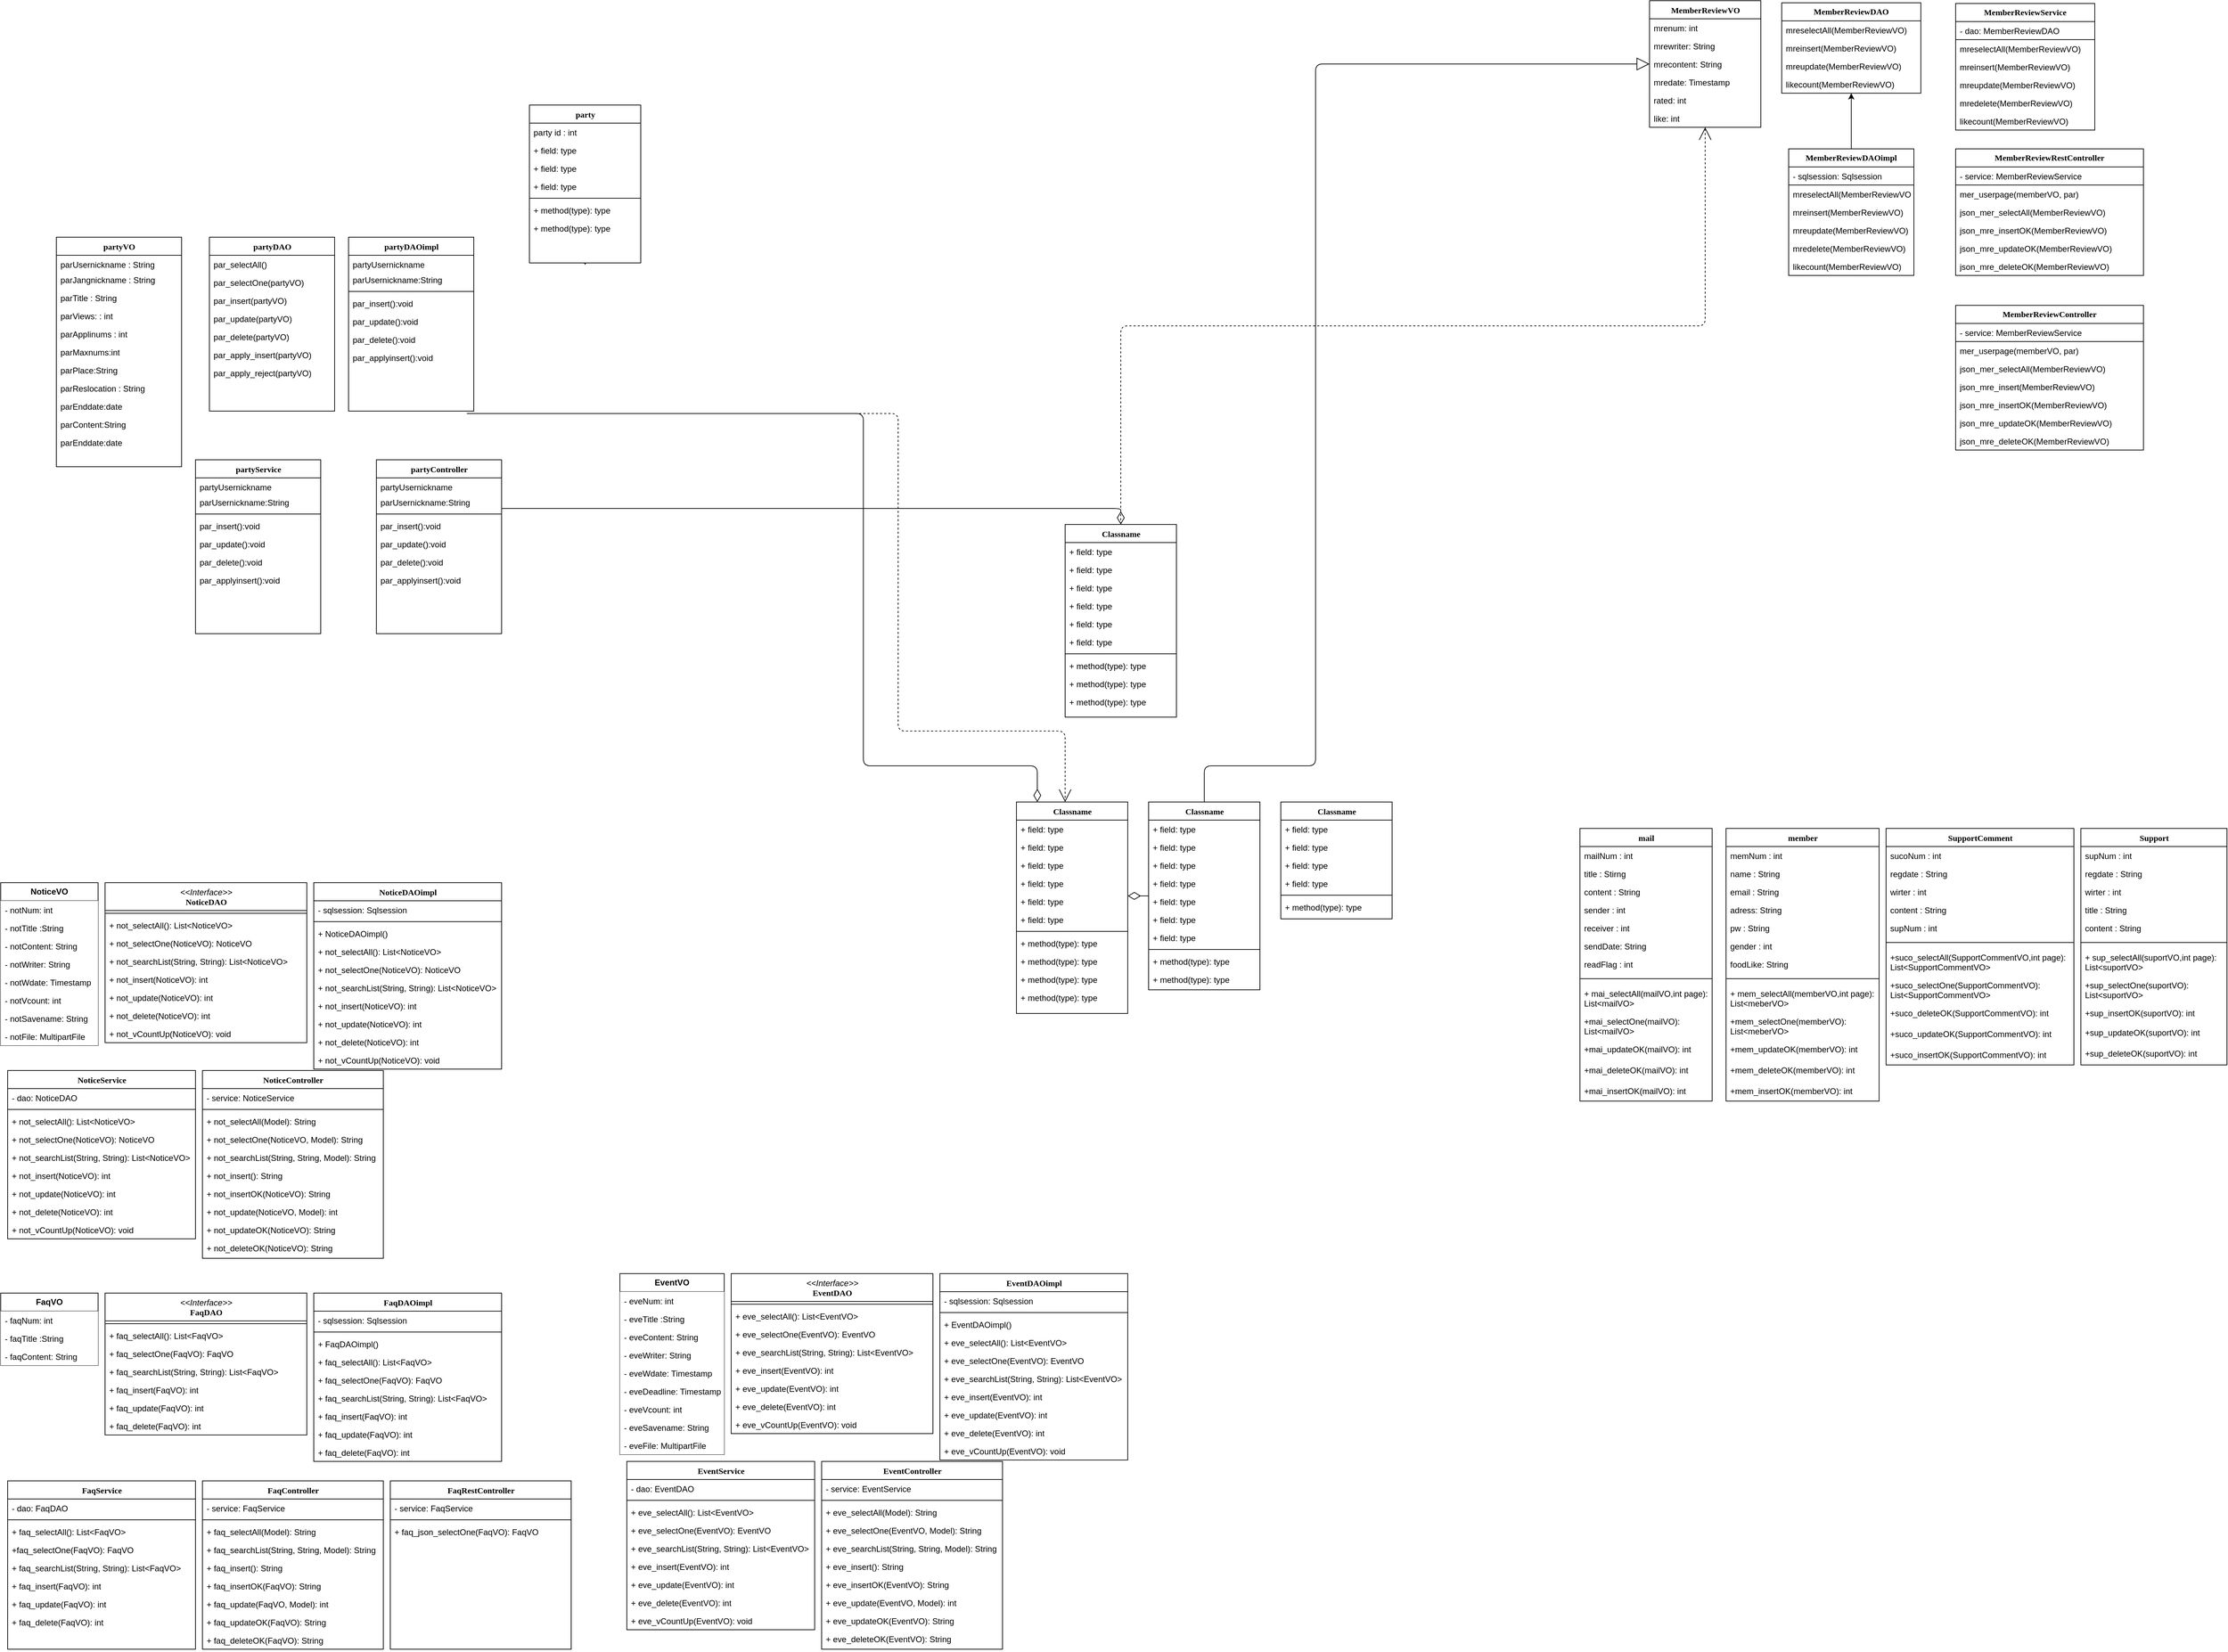 <mxfile version="21.5.0" type="github">
  <diagram name="Page-1" id="9f46799a-70d6-7492-0946-bef42562c5a5">
    <mxGraphModel dx="2836" dy="2074" grid="1" gridSize="10" guides="1" tooltips="1" connect="1" arrows="1" fold="1" page="1" pageScale="1" pageWidth="1100" pageHeight="850" background="none" math="0" shadow="0">
      <root>
        <mxCell id="0" />
        <mxCell id="1" parent="0" />
        <mxCell id="78961159f06e98e8-123" style="edgeStyle=orthogonalEdgeStyle;html=1;labelBackgroundColor=none;startFill=0;startSize=8;endArrow=open;endFill=0;endSize=16;fontFamily=Verdana;fontSize=12;dashed=1;" parent="1" target="78961159f06e98e8-69" edge="1">
          <mxGeometry relative="1" as="geometry">
            <Array as="points">
              <mxPoint x="190" y="380" />
              <mxPoint x="430" y="380" />
            </Array>
            <mxPoint x="-430" y="-76.481" as="sourcePoint" />
          </mxGeometry>
        </mxCell>
        <mxCell id="78961159f06e98e8-124" style="edgeStyle=orthogonalEdgeStyle;html=1;labelBackgroundColor=none;startFill=0;startSize=8;endArrow=diamondThin;endFill=0;endSize=16;fontFamily=Verdana;fontSize=12;" parent="1" target="78961159f06e98e8-69" edge="1">
          <mxGeometry relative="1" as="geometry">
            <Array as="points">
              <mxPoint x="140" y="430" />
              <mxPoint x="390" y="430" />
            </Array>
            <mxPoint x="-430" y="-76.481" as="sourcePoint" />
          </mxGeometry>
        </mxCell>
        <mxCell id="78961159f06e98e8-122" style="edgeStyle=elbowEdgeStyle;html=1;labelBackgroundColor=none;startFill=0;startSize=8;endArrow=open;endFill=0;endSize=16;fontFamily=Verdana;fontSize=12;elbow=vertical;dashed=1;" parent="1" source="78961159f06e98e8-30" target="78961159f06e98e8-43" edge="1">
          <mxGeometry relative="1" as="geometry" />
        </mxCell>
        <mxCell id="78961159f06e98e8-30" value="Classname" style="swimlane;html=1;fontStyle=1;align=center;verticalAlign=top;childLayout=stackLayout;horizontal=1;startSize=26;horizontalStack=0;resizeParent=1;resizeLast=0;collapsible=1;marginBottom=0;swimlaneFillColor=#ffffff;rounded=0;shadow=0;comic=0;labelBackgroundColor=none;strokeWidth=1;fillColor=none;fontFamily=Verdana;fontSize=12" parent="1" vertex="1">
          <mxGeometry x="430" y="83" width="160" height="277" as="geometry" />
        </mxCell>
        <mxCell id="78961159f06e98e8-31" value="+ field: type" style="text;html=1;strokeColor=none;fillColor=none;align=left;verticalAlign=top;spacingLeft=4;spacingRight=4;whiteSpace=wrap;overflow=hidden;rotatable=0;points=[[0,0.5],[1,0.5]];portConstraint=eastwest;" parent="78961159f06e98e8-30" vertex="1">
          <mxGeometry y="26" width="160" height="26" as="geometry" />
        </mxCell>
        <mxCell id="78961159f06e98e8-32" value="+ field: type" style="text;html=1;strokeColor=none;fillColor=none;align=left;verticalAlign=top;spacingLeft=4;spacingRight=4;whiteSpace=wrap;overflow=hidden;rotatable=0;points=[[0,0.5],[1,0.5]];portConstraint=eastwest;" parent="78961159f06e98e8-30" vertex="1">
          <mxGeometry y="52" width="160" height="26" as="geometry" />
        </mxCell>
        <mxCell id="78961159f06e98e8-33" value="+ field: type" style="text;html=1;strokeColor=none;fillColor=none;align=left;verticalAlign=top;spacingLeft=4;spacingRight=4;whiteSpace=wrap;overflow=hidden;rotatable=0;points=[[0,0.5],[1,0.5]];portConstraint=eastwest;" parent="78961159f06e98e8-30" vertex="1">
          <mxGeometry y="78" width="160" height="26" as="geometry" />
        </mxCell>
        <mxCell id="78961159f06e98e8-34" value="+ field: type" style="text;html=1;strokeColor=none;fillColor=none;align=left;verticalAlign=top;spacingLeft=4;spacingRight=4;whiteSpace=wrap;overflow=hidden;rotatable=0;points=[[0,0.5],[1,0.5]];portConstraint=eastwest;" parent="78961159f06e98e8-30" vertex="1">
          <mxGeometry y="104" width="160" height="26" as="geometry" />
        </mxCell>
        <mxCell id="78961159f06e98e8-36" value="+ field: type" style="text;html=1;strokeColor=none;fillColor=none;align=left;verticalAlign=top;spacingLeft=4;spacingRight=4;whiteSpace=wrap;overflow=hidden;rotatable=0;points=[[0,0.5],[1,0.5]];portConstraint=eastwest;" parent="78961159f06e98e8-30" vertex="1">
          <mxGeometry y="130" width="160" height="26" as="geometry" />
        </mxCell>
        <mxCell id="78961159f06e98e8-37" value="+ field: type" style="text;html=1;strokeColor=none;fillColor=none;align=left;verticalAlign=top;spacingLeft=4;spacingRight=4;whiteSpace=wrap;overflow=hidden;rotatable=0;points=[[0,0.5],[1,0.5]];portConstraint=eastwest;" parent="78961159f06e98e8-30" vertex="1">
          <mxGeometry y="156" width="160" height="26" as="geometry" />
        </mxCell>
        <mxCell id="78961159f06e98e8-38" value="" style="line;html=1;strokeWidth=1;fillColor=none;align=left;verticalAlign=middle;spacingTop=-1;spacingLeft=3;spacingRight=3;rotatable=0;labelPosition=right;points=[];portConstraint=eastwest;" parent="78961159f06e98e8-30" vertex="1">
          <mxGeometry y="182" width="160" height="8" as="geometry" />
        </mxCell>
        <mxCell id="78961159f06e98e8-39" value="+ method(type): type" style="text;html=1;strokeColor=none;fillColor=none;align=left;verticalAlign=top;spacingLeft=4;spacingRight=4;whiteSpace=wrap;overflow=hidden;rotatable=0;points=[[0,0.5],[1,0.5]];portConstraint=eastwest;" parent="78961159f06e98e8-30" vertex="1">
          <mxGeometry y="190" width="160" height="26" as="geometry" />
        </mxCell>
        <mxCell id="78961159f06e98e8-40" value="+ method(type): type" style="text;html=1;strokeColor=none;fillColor=none;align=left;verticalAlign=top;spacingLeft=4;spacingRight=4;whiteSpace=wrap;overflow=hidden;rotatable=0;points=[[0,0.5],[1,0.5]];portConstraint=eastwest;" parent="78961159f06e98e8-30" vertex="1">
          <mxGeometry y="216" width="160" height="26" as="geometry" />
        </mxCell>
        <mxCell id="78961159f06e98e8-42" value="+ method(type): type" style="text;html=1;strokeColor=none;fillColor=none;align=left;verticalAlign=top;spacingLeft=4;spacingRight=4;whiteSpace=wrap;overflow=hidden;rotatable=0;points=[[0,0.5],[1,0.5]];portConstraint=eastwest;" parent="78961159f06e98e8-30" vertex="1">
          <mxGeometry y="242" width="160" height="26" as="geometry" />
        </mxCell>
        <mxCell id="78961159f06e98e8-43" value="MemberReviewVO" style="swimlane;html=1;fontStyle=1;align=center;verticalAlign=top;childLayout=stackLayout;horizontal=1;startSize=26;horizontalStack=0;resizeParent=1;resizeLast=0;collapsible=1;marginBottom=0;swimlaneFillColor=#ffffff;rounded=0;shadow=0;comic=0;labelBackgroundColor=none;strokeWidth=1;fillColor=none;fontFamily=Verdana;fontSize=12" parent="1" vertex="1">
          <mxGeometry x="1270" y="-670" width="160" height="182" as="geometry" />
        </mxCell>
        <mxCell id="78961159f06e98e8-44" value="mrenum: int" style="text;html=1;strokeColor=none;fillColor=none;align=left;verticalAlign=top;spacingLeft=4;spacingRight=4;whiteSpace=wrap;overflow=hidden;rotatable=0;points=[[0,0.5],[1,0.5]];portConstraint=eastwest;" parent="78961159f06e98e8-43" vertex="1">
          <mxGeometry y="26" width="160" height="26" as="geometry" />
        </mxCell>
        <mxCell id="78961159f06e98e8-49" value="mrewriter: String" style="text;html=1;strokeColor=none;fillColor=none;align=left;verticalAlign=top;spacingLeft=4;spacingRight=4;whiteSpace=wrap;overflow=hidden;rotatable=0;points=[[0,0.5],[1,0.5]];portConstraint=eastwest;" parent="78961159f06e98e8-43" vertex="1">
          <mxGeometry y="52" width="160" height="26" as="geometry" />
        </mxCell>
        <mxCell id="78961159f06e98e8-50" value="mrecontent: String" style="text;html=1;strokeColor=none;fillColor=none;align=left;verticalAlign=top;spacingLeft=4;spacingRight=4;whiteSpace=wrap;overflow=hidden;rotatable=0;points=[[0,0.5],[1,0.5]];portConstraint=eastwest;" parent="78961159f06e98e8-43" vertex="1">
          <mxGeometry y="78" width="160" height="26" as="geometry" />
        </mxCell>
        <mxCell id="I2ViwfzcmPN9c1CTtyKG-47" value="mredate: Timestamp" style="text;html=1;strokeColor=none;fillColor=none;align=left;verticalAlign=top;spacingLeft=4;spacingRight=4;whiteSpace=wrap;overflow=hidden;rotatable=0;points=[[0,0.5],[1,0.5]];portConstraint=eastwest;" vertex="1" parent="78961159f06e98e8-43">
          <mxGeometry y="104" width="160" height="26" as="geometry" />
        </mxCell>
        <mxCell id="78961159f06e98e8-45" value="rated: int" style="text;html=1;strokeColor=none;fillColor=none;align=left;verticalAlign=top;spacingLeft=4;spacingRight=4;whiteSpace=wrap;overflow=hidden;rotatable=0;points=[[0,0.5],[1,0.5]];portConstraint=eastwest;" parent="78961159f06e98e8-43" vertex="1">
          <mxGeometry y="130" width="160" height="26" as="geometry" />
        </mxCell>
        <mxCell id="78961159f06e98e8-52" value="like: int" style="text;html=1;strokeColor=none;fillColor=none;align=left;verticalAlign=top;spacingLeft=4;spacingRight=4;whiteSpace=wrap;overflow=hidden;rotatable=0;points=[[0,0.5],[1,0.5]];portConstraint=eastwest;" parent="78961159f06e98e8-43" vertex="1">
          <mxGeometry y="156" width="160" height="26" as="geometry" />
        </mxCell>
        <mxCell id="78961159f06e98e8-56" value="&lt;i style=&quot;border-color: var(--border-color); font-family: Helvetica; font-weight: 400;&quot;&gt;&amp;lt;&amp;lt;Interface&amp;gt;&amp;gt;&lt;/i&gt;&lt;br&gt;NoticeDAO" style="swimlane;html=1;fontStyle=1;align=center;verticalAlign=top;childLayout=stackLayout;horizontal=1;startSize=40;horizontalStack=0;resizeParent=1;resizeLast=0;collapsible=1;marginBottom=0;swimlaneFillColor=#ffffff;rounded=0;shadow=0;comic=0;labelBackgroundColor=none;strokeWidth=1;fillColor=#FFFFFF;fontFamily=Verdana;fontSize=12" parent="1" vertex="1">
          <mxGeometry x="-950" y="598" width="290" height="230" as="geometry" />
        </mxCell>
        <mxCell id="78961159f06e98e8-64" value="" style="line;html=1;strokeWidth=1;fillColor=none;align=left;verticalAlign=middle;spacingTop=-1;spacingLeft=3;spacingRight=3;rotatable=0;labelPosition=right;points=[];portConstraint=eastwest;" parent="78961159f06e98e8-56" vertex="1">
          <mxGeometry y="40" width="290" height="8" as="geometry" />
        </mxCell>
        <mxCell id="A4aX8R04urXqYmJYsjeb-26" value="+ not_selectAll(): List&amp;lt;NoticeVO&amp;gt;" style="text;html=1;strokeColor=none;fillColor=none;align=left;verticalAlign=top;spacingLeft=4;spacingRight=4;whiteSpace=wrap;overflow=hidden;rotatable=0;points=[[0,0.5],[1,0.5]];portConstraint=eastwest;" vertex="1" parent="78961159f06e98e8-56">
          <mxGeometry y="48" width="290" height="26" as="geometry" />
        </mxCell>
        <mxCell id="A4aX8R04urXqYmJYsjeb-28" value="+ not_selectOne(NoticeVO): NoticeVO" style="text;html=1;strokeColor=none;fillColor=none;align=left;verticalAlign=top;spacingLeft=4;spacingRight=4;whiteSpace=wrap;overflow=hidden;rotatable=0;points=[[0,0.5],[1,0.5]];portConstraint=eastwest;" vertex="1" parent="78961159f06e98e8-56">
          <mxGeometry y="74" width="290" height="26" as="geometry" />
        </mxCell>
        <mxCell id="A4aX8R04urXqYmJYsjeb-29" value="+ not_searchList(String, String): List&amp;lt;NoticeVO&amp;gt;" style="text;html=1;strokeColor=none;fillColor=none;align=left;verticalAlign=top;spacingLeft=4;spacingRight=4;whiteSpace=wrap;overflow=hidden;rotatable=0;points=[[0,0.5],[1,0.5]];portConstraint=eastwest;" vertex="1" parent="78961159f06e98e8-56">
          <mxGeometry y="100" width="290" height="26" as="geometry" />
        </mxCell>
        <mxCell id="A4aX8R04urXqYmJYsjeb-30" value="+ not_insert(NoticeVO): int" style="text;html=1;strokeColor=none;fillColor=none;align=left;verticalAlign=top;spacingLeft=4;spacingRight=4;whiteSpace=wrap;overflow=hidden;rotatable=0;points=[[0,0.5],[1,0.5]];portConstraint=eastwest;" vertex="1" parent="78961159f06e98e8-56">
          <mxGeometry y="126" width="290" height="26" as="geometry" />
        </mxCell>
        <mxCell id="A4aX8R04urXqYmJYsjeb-32" value="+ not_update(NoticeVO): int" style="text;html=1;strokeColor=none;fillColor=none;align=left;verticalAlign=top;spacingLeft=4;spacingRight=4;whiteSpace=wrap;overflow=hidden;rotatable=0;points=[[0,0.5],[1,0.5]];portConstraint=eastwest;" vertex="1" parent="78961159f06e98e8-56">
          <mxGeometry y="152" width="290" height="26" as="geometry" />
        </mxCell>
        <mxCell id="A4aX8R04urXqYmJYsjeb-33" value="+ not_delete(NoticeVO): int" style="text;html=1;strokeColor=none;fillColor=none;align=left;verticalAlign=top;spacingLeft=4;spacingRight=4;whiteSpace=wrap;overflow=hidden;rotatable=0;points=[[0,0.5],[1,0.5]];portConstraint=eastwest;" vertex="1" parent="78961159f06e98e8-56">
          <mxGeometry y="178" width="290" height="26" as="geometry" />
        </mxCell>
        <mxCell id="A4aX8R04urXqYmJYsjeb-56" value="+ not_vCountUp(NoticeVO): void" style="text;html=1;strokeColor=none;fillColor=none;align=left;verticalAlign=top;spacingLeft=4;spacingRight=4;whiteSpace=wrap;overflow=hidden;rotatable=0;points=[[0,0.5],[1,0.5]];portConstraint=eastwest;" vertex="1" parent="78961159f06e98e8-56">
          <mxGeometry y="204" width="290" height="26" as="geometry" />
        </mxCell>
        <mxCell id="78961159f06e98e8-130" style="edgeStyle=elbowEdgeStyle;html=1;labelBackgroundColor=none;startFill=0;startSize=8;endArrow=diamondThin;endFill=0;endSize=16;fontFamily=Verdana;fontSize=12;elbow=vertical;" parent="1" source="78961159f06e98e8-82" target="78961159f06e98e8-69" edge="1">
          <mxGeometry relative="1" as="geometry" />
        </mxCell>
        <mxCell id="78961159f06e98e8-69" value="Classname" style="swimlane;html=1;fontStyle=1;align=center;verticalAlign=top;childLayout=stackLayout;horizontal=1;startSize=26;horizontalStack=0;resizeParent=1;resizeLast=0;collapsible=1;marginBottom=0;swimlaneFillColor=#ffffff;rounded=0;shadow=0;comic=0;labelBackgroundColor=none;strokeWidth=1;fillColor=none;fontFamily=Verdana;fontSize=12" parent="1" vertex="1">
          <mxGeometry x="360" y="482.0" width="160" height="304" as="geometry" />
        </mxCell>
        <mxCell id="78961159f06e98e8-70" value="+ field: type" style="text;html=1;strokeColor=none;fillColor=none;align=left;verticalAlign=top;spacingLeft=4;spacingRight=4;whiteSpace=wrap;overflow=hidden;rotatable=0;points=[[0,0.5],[1,0.5]];portConstraint=eastwest;" parent="78961159f06e98e8-69" vertex="1">
          <mxGeometry y="26" width="160" height="26" as="geometry" />
        </mxCell>
        <mxCell id="78961159f06e98e8-71" value="+ field: type" style="text;html=1;strokeColor=none;fillColor=none;align=left;verticalAlign=top;spacingLeft=4;spacingRight=4;whiteSpace=wrap;overflow=hidden;rotatable=0;points=[[0,0.5],[1,0.5]];portConstraint=eastwest;" parent="78961159f06e98e8-69" vertex="1">
          <mxGeometry y="52" width="160" height="26" as="geometry" />
        </mxCell>
        <mxCell id="78961159f06e98e8-72" value="+ field: type" style="text;html=1;strokeColor=none;fillColor=none;align=left;verticalAlign=top;spacingLeft=4;spacingRight=4;whiteSpace=wrap;overflow=hidden;rotatable=0;points=[[0,0.5],[1,0.5]];portConstraint=eastwest;" parent="78961159f06e98e8-69" vertex="1">
          <mxGeometry y="78" width="160" height="26" as="geometry" />
        </mxCell>
        <mxCell id="78961159f06e98e8-74" value="+ field: type" style="text;html=1;strokeColor=none;fillColor=none;align=left;verticalAlign=top;spacingLeft=4;spacingRight=4;whiteSpace=wrap;overflow=hidden;rotatable=0;points=[[0,0.5],[1,0.5]];portConstraint=eastwest;" parent="78961159f06e98e8-69" vertex="1">
          <mxGeometry y="104" width="160" height="26" as="geometry" />
        </mxCell>
        <mxCell id="78961159f06e98e8-75" value="+ field: type" style="text;html=1;strokeColor=none;fillColor=none;align=left;verticalAlign=top;spacingLeft=4;spacingRight=4;whiteSpace=wrap;overflow=hidden;rotatable=0;points=[[0,0.5],[1,0.5]];portConstraint=eastwest;" parent="78961159f06e98e8-69" vertex="1">
          <mxGeometry y="130" width="160" height="26" as="geometry" />
        </mxCell>
        <mxCell id="78961159f06e98e8-76" value="+ field: type" style="text;html=1;strokeColor=none;fillColor=none;align=left;verticalAlign=top;spacingLeft=4;spacingRight=4;whiteSpace=wrap;overflow=hidden;rotatable=0;points=[[0,0.5],[1,0.5]];portConstraint=eastwest;" parent="78961159f06e98e8-69" vertex="1">
          <mxGeometry y="156" width="160" height="26" as="geometry" />
        </mxCell>
        <mxCell id="78961159f06e98e8-77" value="" style="line;html=1;strokeWidth=1;fillColor=none;align=left;verticalAlign=middle;spacingTop=-1;spacingLeft=3;spacingRight=3;rotatable=0;labelPosition=right;points=[];portConstraint=eastwest;" parent="78961159f06e98e8-69" vertex="1">
          <mxGeometry y="182" width="160" height="8" as="geometry" />
        </mxCell>
        <mxCell id="78961159f06e98e8-78" value="+ method(type): type" style="text;html=1;strokeColor=none;fillColor=none;align=left;verticalAlign=top;spacingLeft=4;spacingRight=4;whiteSpace=wrap;overflow=hidden;rotatable=0;points=[[0,0.5],[1,0.5]];portConstraint=eastwest;" parent="78961159f06e98e8-69" vertex="1">
          <mxGeometry y="190" width="160" height="26" as="geometry" />
        </mxCell>
        <mxCell id="78961159f06e98e8-79" value="+ method(type): type" style="text;html=1;strokeColor=none;fillColor=none;align=left;verticalAlign=top;spacingLeft=4;spacingRight=4;whiteSpace=wrap;overflow=hidden;rotatable=0;points=[[0,0.5],[1,0.5]];portConstraint=eastwest;" parent="78961159f06e98e8-69" vertex="1">
          <mxGeometry y="216" width="160" height="26" as="geometry" />
        </mxCell>
        <mxCell id="78961159f06e98e8-80" value="+ method(type): type" style="text;html=1;strokeColor=none;fillColor=none;align=left;verticalAlign=top;spacingLeft=4;spacingRight=4;whiteSpace=wrap;overflow=hidden;rotatable=0;points=[[0,0.5],[1,0.5]];portConstraint=eastwest;" parent="78961159f06e98e8-69" vertex="1">
          <mxGeometry y="242" width="160" height="26" as="geometry" />
        </mxCell>
        <mxCell id="78961159f06e98e8-81" value="+ method(type): type" style="text;html=1;strokeColor=none;fillColor=none;align=left;verticalAlign=top;spacingLeft=4;spacingRight=4;whiteSpace=wrap;overflow=hidden;rotatable=0;points=[[0,0.5],[1,0.5]];portConstraint=eastwest;" parent="78961159f06e98e8-69" vertex="1">
          <mxGeometry y="268" width="160" height="26" as="geometry" />
        </mxCell>
        <mxCell id="78961159f06e98e8-128" style="edgeStyle=orthogonalEdgeStyle;html=1;labelBackgroundColor=none;startFill=0;startSize=8;endArrow=block;endFill=0;endSize=16;fontFamily=Verdana;fontSize=12;" parent="1" source="78961159f06e98e8-82" target="78961159f06e98e8-43" edge="1">
          <mxGeometry relative="1" as="geometry">
            <Array as="points">
              <mxPoint x="630" y="430" />
              <mxPoint x="790" y="430" />
            </Array>
          </mxGeometry>
        </mxCell>
        <mxCell id="78961159f06e98e8-82" value="Classname" style="swimlane;html=1;fontStyle=1;align=center;verticalAlign=top;childLayout=stackLayout;horizontal=1;startSize=26;horizontalStack=0;resizeParent=1;resizeLast=0;collapsible=1;marginBottom=0;swimlaneFillColor=#ffffff;rounded=0;shadow=0;comic=0;labelBackgroundColor=none;strokeWidth=1;fillColor=none;fontFamily=Verdana;fontSize=12" parent="1" vertex="1">
          <mxGeometry x="550" y="482.0" width="160" height="270" as="geometry" />
        </mxCell>
        <mxCell id="78961159f06e98e8-83" value="+ field: type" style="text;html=1;strokeColor=none;fillColor=none;align=left;verticalAlign=top;spacingLeft=4;spacingRight=4;whiteSpace=wrap;overflow=hidden;rotatable=0;points=[[0,0.5],[1,0.5]];portConstraint=eastwest;" parent="78961159f06e98e8-82" vertex="1">
          <mxGeometry y="26" width="160" height="26" as="geometry" />
        </mxCell>
        <mxCell id="78961159f06e98e8-84" value="+ field: type" style="text;html=1;strokeColor=none;fillColor=none;align=left;verticalAlign=top;spacingLeft=4;spacingRight=4;whiteSpace=wrap;overflow=hidden;rotatable=0;points=[[0,0.5],[1,0.5]];portConstraint=eastwest;" parent="78961159f06e98e8-82" vertex="1">
          <mxGeometry y="52" width="160" height="26" as="geometry" />
        </mxCell>
        <mxCell id="78961159f06e98e8-85" value="+ field: type" style="text;html=1;strokeColor=none;fillColor=none;align=left;verticalAlign=top;spacingLeft=4;spacingRight=4;whiteSpace=wrap;overflow=hidden;rotatable=0;points=[[0,0.5],[1,0.5]];portConstraint=eastwest;" parent="78961159f06e98e8-82" vertex="1">
          <mxGeometry y="78" width="160" height="26" as="geometry" />
        </mxCell>
        <mxCell id="78961159f06e98e8-86" value="+ field: type" style="text;html=1;strokeColor=none;fillColor=none;align=left;verticalAlign=top;spacingLeft=4;spacingRight=4;whiteSpace=wrap;overflow=hidden;rotatable=0;points=[[0,0.5],[1,0.5]];portConstraint=eastwest;" parent="78961159f06e98e8-82" vertex="1">
          <mxGeometry y="104" width="160" height="26" as="geometry" />
        </mxCell>
        <mxCell id="78961159f06e98e8-87" value="+ field: type" style="text;html=1;strokeColor=none;fillColor=none;align=left;verticalAlign=top;spacingLeft=4;spacingRight=4;whiteSpace=wrap;overflow=hidden;rotatable=0;points=[[0,0.5],[1,0.5]];portConstraint=eastwest;" parent="78961159f06e98e8-82" vertex="1">
          <mxGeometry y="130" width="160" height="26" as="geometry" />
        </mxCell>
        <mxCell id="78961159f06e98e8-88" value="+ field: type" style="text;html=1;strokeColor=none;fillColor=none;align=left;verticalAlign=top;spacingLeft=4;spacingRight=4;whiteSpace=wrap;overflow=hidden;rotatable=0;points=[[0,0.5],[1,0.5]];portConstraint=eastwest;" parent="78961159f06e98e8-82" vertex="1">
          <mxGeometry y="156" width="160" height="26" as="geometry" />
        </mxCell>
        <mxCell id="78961159f06e98e8-89" value="+ field: type" style="text;html=1;strokeColor=none;fillColor=none;align=left;verticalAlign=top;spacingLeft=4;spacingRight=4;whiteSpace=wrap;overflow=hidden;rotatable=0;points=[[0,0.5],[1,0.5]];portConstraint=eastwest;" parent="78961159f06e98e8-82" vertex="1">
          <mxGeometry y="182" width="160" height="26" as="geometry" />
        </mxCell>
        <mxCell id="78961159f06e98e8-90" value="" style="line;html=1;strokeWidth=1;fillColor=none;align=left;verticalAlign=middle;spacingTop=-1;spacingLeft=3;spacingRight=3;rotatable=0;labelPosition=right;points=[];portConstraint=eastwest;" parent="78961159f06e98e8-82" vertex="1">
          <mxGeometry y="208" width="160" height="8" as="geometry" />
        </mxCell>
        <mxCell id="78961159f06e98e8-91" value="+ method(type): type" style="text;html=1;strokeColor=none;fillColor=none;align=left;verticalAlign=top;spacingLeft=4;spacingRight=4;whiteSpace=wrap;overflow=hidden;rotatable=0;points=[[0,0.5],[1,0.5]];portConstraint=eastwest;" parent="78961159f06e98e8-82" vertex="1">
          <mxGeometry y="216" width="160" height="26" as="geometry" />
        </mxCell>
        <mxCell id="78961159f06e98e8-94" value="+ method(type): type" style="text;html=1;strokeColor=none;fillColor=none;align=left;verticalAlign=top;spacingLeft=4;spacingRight=4;whiteSpace=wrap;overflow=hidden;rotatable=0;points=[[0,0.5],[1,0.5]];portConstraint=eastwest;" parent="78961159f06e98e8-82" vertex="1">
          <mxGeometry y="242" width="160" height="26" as="geometry" />
        </mxCell>
        <mxCell id="78961159f06e98e8-95" value="Classname" style="swimlane;html=1;fontStyle=1;align=center;verticalAlign=top;childLayout=stackLayout;horizontal=1;startSize=26;horizontalStack=0;resizeParent=1;resizeLast=0;collapsible=1;marginBottom=0;swimlaneFillColor=#ffffff;rounded=0;shadow=0;comic=0;labelBackgroundColor=none;strokeWidth=1;fillColor=none;fontFamily=Verdana;fontSize=12" parent="1" vertex="1">
          <mxGeometry x="740" y="482" width="160" height="168" as="geometry" />
        </mxCell>
        <mxCell id="78961159f06e98e8-96" value="+ field: type" style="text;html=1;strokeColor=none;fillColor=none;align=left;verticalAlign=top;spacingLeft=4;spacingRight=4;whiteSpace=wrap;overflow=hidden;rotatable=0;points=[[0,0.5],[1,0.5]];portConstraint=eastwest;" parent="78961159f06e98e8-95" vertex="1">
          <mxGeometry y="26" width="160" height="26" as="geometry" />
        </mxCell>
        <mxCell id="78961159f06e98e8-97" value="+ field: type" style="text;html=1;strokeColor=none;fillColor=none;align=left;verticalAlign=top;spacingLeft=4;spacingRight=4;whiteSpace=wrap;overflow=hidden;rotatable=0;points=[[0,0.5],[1,0.5]];portConstraint=eastwest;" parent="78961159f06e98e8-95" vertex="1">
          <mxGeometry y="52" width="160" height="26" as="geometry" />
        </mxCell>
        <mxCell id="78961159f06e98e8-98" value="+ field: type" style="text;html=1;strokeColor=none;fillColor=none;align=left;verticalAlign=top;spacingLeft=4;spacingRight=4;whiteSpace=wrap;overflow=hidden;rotatable=0;points=[[0,0.5],[1,0.5]];portConstraint=eastwest;" parent="78961159f06e98e8-95" vertex="1">
          <mxGeometry y="78" width="160" height="26" as="geometry" />
        </mxCell>
        <mxCell id="78961159f06e98e8-102" value="+ field: type" style="text;html=1;strokeColor=none;fillColor=none;align=left;verticalAlign=top;spacingLeft=4;spacingRight=4;whiteSpace=wrap;overflow=hidden;rotatable=0;points=[[0,0.5],[1,0.5]];portConstraint=eastwest;" parent="78961159f06e98e8-95" vertex="1">
          <mxGeometry y="104" width="160" height="26" as="geometry" />
        </mxCell>
        <mxCell id="78961159f06e98e8-103" value="" style="line;html=1;strokeWidth=1;fillColor=none;align=left;verticalAlign=middle;spacingTop=-1;spacingLeft=3;spacingRight=3;rotatable=0;labelPosition=right;points=[];portConstraint=eastwest;" parent="78961159f06e98e8-95" vertex="1">
          <mxGeometry y="130" width="160" height="8" as="geometry" />
        </mxCell>
        <mxCell id="78961159f06e98e8-104" value="+ method(type): type" style="text;html=1;strokeColor=none;fillColor=none;align=left;verticalAlign=top;spacingLeft=4;spacingRight=4;whiteSpace=wrap;overflow=hidden;rotatable=0;points=[[0,0.5],[1,0.5]];portConstraint=eastwest;" parent="78961159f06e98e8-95" vertex="1">
          <mxGeometry y="138" width="160" height="26" as="geometry" />
        </mxCell>
        <mxCell id="78961159f06e98e8-108" value="Support" style="swimlane;html=1;fontStyle=1;align=center;verticalAlign=top;childLayout=stackLayout;horizontal=1;startSize=26;horizontalStack=0;resizeParent=1;resizeLast=0;collapsible=1;marginBottom=0;swimlaneFillColor=#ffffff;rounded=0;shadow=0;comic=0;labelBackgroundColor=none;strokeWidth=1;fillColor=none;fontFamily=Verdana;fontSize=12" parent="1" vertex="1">
          <mxGeometry x="1890" y="520" width="210" height="340" as="geometry" />
        </mxCell>
        <mxCell id="78961159f06e98e8-109" value="supNum : int" style="text;html=1;strokeColor=none;fillColor=none;align=left;verticalAlign=top;spacingLeft=4;spacingRight=4;whiteSpace=wrap;overflow=hidden;rotatable=0;points=[[0,0.5],[1,0.5]];portConstraint=eastwest;" parent="78961159f06e98e8-108" vertex="1">
          <mxGeometry y="26" width="210" height="26" as="geometry" />
        </mxCell>
        <mxCell id="4Urd-NQYeRsGiN9bPc4o-2" value="regdate : String" style="text;html=1;strokeColor=none;fillColor=none;align=left;verticalAlign=top;spacingLeft=4;spacingRight=4;whiteSpace=wrap;overflow=hidden;rotatable=0;points=[[0,0.5],[1,0.5]];portConstraint=eastwest;" vertex="1" parent="78961159f06e98e8-108">
          <mxGeometry y="52" width="210" height="26" as="geometry" />
        </mxCell>
        <mxCell id="78961159f06e98e8-110" value="wirter : int" style="text;html=1;strokeColor=none;fillColor=none;align=left;verticalAlign=top;spacingLeft=4;spacingRight=4;whiteSpace=wrap;overflow=hidden;rotatable=0;points=[[0,0.5],[1,0.5]];portConstraint=eastwest;" parent="78961159f06e98e8-108" vertex="1">
          <mxGeometry y="78" width="210" height="26" as="geometry" />
        </mxCell>
        <mxCell id="4Urd-NQYeRsGiN9bPc4o-5" value="title : String" style="text;html=1;strokeColor=none;fillColor=none;align=left;verticalAlign=top;spacingLeft=4;spacingRight=4;whiteSpace=wrap;overflow=hidden;rotatable=0;points=[[0,0.5],[1,0.5]];portConstraint=eastwest;" vertex="1" parent="78961159f06e98e8-108">
          <mxGeometry y="104" width="210" height="26" as="geometry" />
        </mxCell>
        <mxCell id="4Urd-NQYeRsGiN9bPc4o-6" value="content : String" style="text;html=1;strokeColor=none;fillColor=none;align=left;verticalAlign=top;spacingLeft=4;spacingRight=4;whiteSpace=wrap;overflow=hidden;rotatable=0;points=[[0,0.5],[1,0.5]];portConstraint=eastwest;" vertex="1" parent="78961159f06e98e8-108">
          <mxGeometry y="130" width="210" height="26" as="geometry" />
        </mxCell>
        <mxCell id="78961159f06e98e8-116" value="" style="line;html=1;strokeWidth=1;fillColor=none;align=left;verticalAlign=middle;spacingTop=-1;spacingLeft=3;spacingRight=3;rotatable=0;labelPosition=right;points=[];portConstraint=eastwest;" parent="78961159f06e98e8-108" vertex="1">
          <mxGeometry y="156" width="210" height="16" as="geometry" />
        </mxCell>
        <mxCell id="78961159f06e98e8-117" value="+ sup_selectAll(suportVO,int page): List&amp;lt;suportVO&amp;gt;" style="text;html=1;strokeColor=none;fillColor=none;align=left;verticalAlign=top;spacingLeft=4;spacingRight=4;whiteSpace=wrap;overflow=hidden;rotatable=0;points=[[0,0.5],[1,0.5]];portConstraint=eastwest;" parent="78961159f06e98e8-108" vertex="1">
          <mxGeometry y="172" width="210" height="40" as="geometry" />
        </mxCell>
        <mxCell id="4Urd-NQYeRsGiN9bPc4o-21" value="+sup_selectOne(suportVO): List&amp;lt;suportVO&amp;gt;" style="text;html=1;strokeColor=none;fillColor=none;align=left;verticalAlign=top;spacingLeft=4;spacingRight=4;whiteSpace=wrap;overflow=hidden;rotatable=0;points=[[0,0.5],[1,0.5]];portConstraint=eastwest;" vertex="1" parent="78961159f06e98e8-108">
          <mxGeometry y="212" width="210" height="40" as="geometry" />
        </mxCell>
        <mxCell id="4Urd-NQYeRsGiN9bPc4o-22" value="+sup_insertOK(suportVO): int" style="text;html=1;strokeColor=none;fillColor=none;align=left;verticalAlign=top;spacingLeft=4;spacingRight=4;whiteSpace=wrap;overflow=hidden;rotatable=0;points=[[0,0.5],[1,0.5]];portConstraint=eastwest;" vertex="1" parent="78961159f06e98e8-108">
          <mxGeometry y="252" width="210" height="28" as="geometry" />
        </mxCell>
        <mxCell id="4Urd-NQYeRsGiN9bPc4o-23" value="+sup_updateOK(suportVO): int" style="text;html=1;strokeColor=none;fillColor=none;align=left;verticalAlign=top;spacingLeft=4;spacingRight=4;whiteSpace=wrap;overflow=hidden;rotatable=0;points=[[0,0.5],[1,0.5]];portConstraint=eastwest;" vertex="1" parent="78961159f06e98e8-108">
          <mxGeometry y="280" width="210" height="30" as="geometry" />
        </mxCell>
        <mxCell id="4Urd-NQYeRsGiN9bPc4o-24" value="+sup_deleteOK(suportVO): int" style="text;html=1;strokeColor=none;fillColor=none;align=left;verticalAlign=top;spacingLeft=4;spacingRight=4;whiteSpace=wrap;overflow=hidden;rotatable=0;points=[[0,0.5],[1,0.5]];portConstraint=eastwest;" vertex="1" parent="78961159f06e98e8-108">
          <mxGeometry y="310" width="210" height="30" as="geometry" />
        </mxCell>
        <mxCell id="78961159f06e98e8-121" style="edgeStyle=elbowEdgeStyle;html=1;labelBackgroundColor=none;startFill=0;startSize=8;endArrow=diamondThin;endFill=0;endSize=16;fontFamily=Verdana;fontSize=12;elbow=vertical;" parent="1" target="78961159f06e98e8-30" edge="1">
          <mxGeometry relative="1" as="geometry">
            <mxPoint x="-510" y="37" as="sourcePoint" />
          </mxGeometry>
        </mxCell>
        <mxCell id="4Urd-NQYeRsGiN9bPc4o-8" value="SupportComment" style="swimlane;html=1;fontStyle=1;align=center;verticalAlign=top;childLayout=stackLayout;horizontal=1;startSize=26;horizontalStack=0;resizeParent=1;resizeLast=0;collapsible=1;marginBottom=0;swimlaneFillColor=#ffffff;rounded=0;shadow=0;comic=0;labelBackgroundColor=none;strokeWidth=1;fillColor=none;fontFamily=Verdana;fontSize=12" vertex="1" parent="1">
          <mxGeometry x="1610" y="520" width="270" height="340" as="geometry" />
        </mxCell>
        <mxCell id="4Urd-NQYeRsGiN9bPc4o-9" value="sucoNum : int" style="text;html=1;strokeColor=none;fillColor=none;align=left;verticalAlign=top;spacingLeft=4;spacingRight=4;whiteSpace=wrap;overflow=hidden;rotatable=0;points=[[0,0.5],[1,0.5]];portConstraint=eastwest;" vertex="1" parent="4Urd-NQYeRsGiN9bPc4o-8">
          <mxGeometry y="26" width="270" height="26" as="geometry" />
        </mxCell>
        <mxCell id="4Urd-NQYeRsGiN9bPc4o-10" value="regdate : String" style="text;html=1;strokeColor=none;fillColor=none;align=left;verticalAlign=top;spacingLeft=4;spacingRight=4;whiteSpace=wrap;overflow=hidden;rotatable=0;points=[[0,0.5],[1,0.5]];portConstraint=eastwest;" vertex="1" parent="4Urd-NQYeRsGiN9bPc4o-8">
          <mxGeometry y="52" width="270" height="26" as="geometry" />
        </mxCell>
        <mxCell id="4Urd-NQYeRsGiN9bPc4o-11" value="wirter : int" style="text;html=1;strokeColor=none;fillColor=none;align=left;verticalAlign=top;spacingLeft=4;spacingRight=4;whiteSpace=wrap;overflow=hidden;rotatable=0;points=[[0,0.5],[1,0.5]];portConstraint=eastwest;" vertex="1" parent="4Urd-NQYeRsGiN9bPc4o-8">
          <mxGeometry y="78" width="270" height="26" as="geometry" />
        </mxCell>
        <mxCell id="4Urd-NQYeRsGiN9bPc4o-13" value="content : String" style="text;html=1;strokeColor=none;fillColor=none;align=left;verticalAlign=top;spacingLeft=4;spacingRight=4;whiteSpace=wrap;overflow=hidden;rotatable=0;points=[[0,0.5],[1,0.5]];portConstraint=eastwest;" vertex="1" parent="4Urd-NQYeRsGiN9bPc4o-8">
          <mxGeometry y="104" width="270" height="26" as="geometry" />
        </mxCell>
        <mxCell id="4Urd-NQYeRsGiN9bPc4o-20" value="supNum : int" style="text;html=1;strokeColor=none;fillColor=none;align=left;verticalAlign=top;spacingLeft=4;spacingRight=4;whiteSpace=wrap;overflow=hidden;rotatable=0;points=[[0,0.5],[1,0.5]];portConstraint=eastwest;" vertex="1" parent="4Urd-NQYeRsGiN9bPc4o-8">
          <mxGeometry y="130" width="270" height="26" as="geometry" />
        </mxCell>
        <mxCell id="4Urd-NQYeRsGiN9bPc4o-17" value="" style="line;html=1;strokeWidth=1;fillColor=none;align=left;verticalAlign=middle;spacingTop=-1;spacingLeft=3;spacingRight=3;rotatable=0;labelPosition=right;points=[];portConstraint=eastwest;" vertex="1" parent="4Urd-NQYeRsGiN9bPc4o-8">
          <mxGeometry y="156" width="270" height="16" as="geometry" />
        </mxCell>
        <mxCell id="4Urd-NQYeRsGiN9bPc4o-25" value="+suco_selectAll(SupportCommentVO,int page): List&amp;lt;SupportCommentVO&amp;gt;" style="text;html=1;strokeColor=none;fillColor=none;align=left;verticalAlign=top;spacingLeft=4;spacingRight=4;whiteSpace=wrap;overflow=hidden;rotatable=0;points=[[0,0.5],[1,0.5]];portConstraint=eastwest;" vertex="1" parent="4Urd-NQYeRsGiN9bPc4o-8">
          <mxGeometry y="172" width="270" height="40" as="geometry" />
        </mxCell>
        <mxCell id="4Urd-NQYeRsGiN9bPc4o-26" value="+suco_selectOne(SupportCommentVO): List&amp;lt;SupportCommentVO&amp;gt;" style="text;html=1;strokeColor=none;fillColor=none;align=left;verticalAlign=top;spacingLeft=4;spacingRight=4;whiteSpace=wrap;overflow=hidden;rotatable=0;points=[[0,0.5],[1,0.5]];portConstraint=eastwest;" vertex="1" parent="4Urd-NQYeRsGiN9bPc4o-8">
          <mxGeometry y="212" width="270" height="40" as="geometry" />
        </mxCell>
        <mxCell id="4Urd-NQYeRsGiN9bPc4o-29" value="+suco_deleteOK(SupportCommentVO): int" style="text;html=1;strokeColor=none;fillColor=none;align=left;verticalAlign=top;spacingLeft=4;spacingRight=4;whiteSpace=wrap;overflow=hidden;rotatable=0;points=[[0,0.5],[1,0.5]];portConstraint=eastwest;" vertex="1" parent="4Urd-NQYeRsGiN9bPc4o-8">
          <mxGeometry y="252" width="270" height="30" as="geometry" />
        </mxCell>
        <mxCell id="4Urd-NQYeRsGiN9bPc4o-28" value="+suco_updateOK(SupportCommentVO): int" style="text;html=1;strokeColor=none;fillColor=none;align=left;verticalAlign=top;spacingLeft=4;spacingRight=4;whiteSpace=wrap;overflow=hidden;rotatable=0;points=[[0,0.5],[1,0.5]];portConstraint=eastwest;" vertex="1" parent="4Urd-NQYeRsGiN9bPc4o-8">
          <mxGeometry y="282" width="270" height="30" as="geometry" />
        </mxCell>
        <mxCell id="4Urd-NQYeRsGiN9bPc4o-27" value="+suco_insertOK(SupportCommentVO): int" style="text;html=1;strokeColor=none;fillColor=none;align=left;verticalAlign=top;spacingLeft=4;spacingRight=4;whiteSpace=wrap;overflow=hidden;rotatable=0;points=[[0,0.5],[1,0.5]];portConstraint=eastwest;" vertex="1" parent="4Urd-NQYeRsGiN9bPc4o-8">
          <mxGeometry y="312" width="270" height="28" as="geometry" />
        </mxCell>
        <mxCell id="XCt9HQIIIVgoLpRJmpMG-13" style="edgeStyle=orthogonalEdgeStyle;rounded=0;orthogonalLoop=1;jettySize=auto;html=1;exitX=0.5;exitY=1;exitDx=0;exitDy=0;" edge="1" parent="1" source="XCt9HQIIIVgoLpRJmpMG-2">
          <mxGeometry relative="1" as="geometry">
            <mxPoint x="-260" y="-290" as="targetPoint" />
          </mxGeometry>
        </mxCell>
        <mxCell id="4Urd-NQYeRsGiN9bPc4o-30" value="member" style="swimlane;html=1;fontStyle=1;align=center;verticalAlign=top;childLayout=stackLayout;horizontal=1;startSize=26;horizontalStack=0;resizeParent=1;resizeLast=0;collapsible=1;marginBottom=0;swimlaneFillColor=#ffffff;rounded=0;shadow=0;comic=0;labelBackgroundColor=none;strokeWidth=1;fillColor=none;fontFamily=Verdana;fontSize=12" vertex="1" parent="1">
          <mxGeometry x="1380" y="520" width="220" height="392" as="geometry" />
        </mxCell>
        <mxCell id="4Urd-NQYeRsGiN9bPc4o-31" value="memNum : int" style="text;html=1;strokeColor=none;fillColor=none;align=left;verticalAlign=top;spacingLeft=4;spacingRight=4;whiteSpace=wrap;overflow=hidden;rotatable=0;points=[[0,0.5],[1,0.5]];portConstraint=eastwest;" vertex="1" parent="4Urd-NQYeRsGiN9bPc4o-30">
          <mxGeometry y="26" width="220" height="26" as="geometry" />
        </mxCell>
        <mxCell id="4Urd-NQYeRsGiN9bPc4o-32" value="name : String" style="text;html=1;strokeColor=none;fillColor=none;align=left;verticalAlign=top;spacingLeft=4;spacingRight=4;whiteSpace=wrap;overflow=hidden;rotatable=0;points=[[0,0.5],[1,0.5]];portConstraint=eastwest;" vertex="1" parent="4Urd-NQYeRsGiN9bPc4o-30">
          <mxGeometry y="52" width="220" height="26" as="geometry" />
        </mxCell>
        <mxCell id="4Urd-NQYeRsGiN9bPc4o-33" value="email : String" style="text;html=1;strokeColor=none;fillColor=none;align=left;verticalAlign=top;spacingLeft=4;spacingRight=4;whiteSpace=wrap;overflow=hidden;rotatable=0;points=[[0,0.5],[1,0.5]];portConstraint=eastwest;" vertex="1" parent="4Urd-NQYeRsGiN9bPc4o-30">
          <mxGeometry y="78" width="220" height="26" as="geometry" />
        </mxCell>
        <mxCell id="4Urd-NQYeRsGiN9bPc4o-34" value="adress: String" style="text;html=1;strokeColor=none;fillColor=none;align=left;verticalAlign=top;spacingLeft=4;spacingRight=4;whiteSpace=wrap;overflow=hidden;rotatable=0;points=[[0,0.5],[1,0.5]];portConstraint=eastwest;" vertex="1" parent="4Urd-NQYeRsGiN9bPc4o-30">
          <mxGeometry y="104" width="220" height="26" as="geometry" />
        </mxCell>
        <mxCell id="4Urd-NQYeRsGiN9bPc4o-35" value="pw : String" style="text;html=1;strokeColor=none;fillColor=none;align=left;verticalAlign=top;spacingLeft=4;spacingRight=4;whiteSpace=wrap;overflow=hidden;rotatable=0;points=[[0,0.5],[1,0.5]];portConstraint=eastwest;" vertex="1" parent="4Urd-NQYeRsGiN9bPc4o-30">
          <mxGeometry y="130" width="220" height="26" as="geometry" />
        </mxCell>
        <mxCell id="4Urd-NQYeRsGiN9bPc4o-42" value="gender : int" style="text;html=1;strokeColor=none;fillColor=none;align=left;verticalAlign=top;spacingLeft=4;spacingRight=4;whiteSpace=wrap;overflow=hidden;rotatable=0;points=[[0,0.5],[1,0.5]];portConstraint=eastwest;" vertex="1" parent="4Urd-NQYeRsGiN9bPc4o-30">
          <mxGeometry y="156" width="220" height="26" as="geometry" />
        </mxCell>
        <mxCell id="4Urd-NQYeRsGiN9bPc4o-43" value="foodLike: String" style="text;html=1;strokeColor=none;fillColor=none;align=left;verticalAlign=top;spacingLeft=4;spacingRight=4;whiteSpace=wrap;overflow=hidden;rotatable=0;points=[[0,0.5],[1,0.5]];portConstraint=eastwest;" vertex="1" parent="4Urd-NQYeRsGiN9bPc4o-30">
          <mxGeometry y="182" width="220" height="26" as="geometry" />
        </mxCell>
        <mxCell id="4Urd-NQYeRsGiN9bPc4o-36" value="" style="line;html=1;strokeWidth=1;fillColor=none;align=left;verticalAlign=middle;spacingTop=-1;spacingLeft=3;spacingRight=3;rotatable=0;labelPosition=right;points=[];portConstraint=eastwest;" vertex="1" parent="4Urd-NQYeRsGiN9bPc4o-30">
          <mxGeometry y="208" width="220" height="16" as="geometry" />
        </mxCell>
        <mxCell id="4Urd-NQYeRsGiN9bPc4o-37" value="+ mem_selectAll(memberVO,int page): List&amp;lt;meberVO&amp;gt;" style="text;html=1;strokeColor=none;fillColor=none;align=left;verticalAlign=top;spacingLeft=4;spacingRight=4;whiteSpace=wrap;overflow=hidden;rotatable=0;points=[[0,0.5],[1,0.5]];portConstraint=eastwest;" vertex="1" parent="4Urd-NQYeRsGiN9bPc4o-30">
          <mxGeometry y="224" width="220" height="40" as="geometry" />
        </mxCell>
        <mxCell id="4Urd-NQYeRsGiN9bPc4o-38" value="+mem_selectOne(memberVO): List&amp;lt;meberVO&amp;gt;" style="text;html=1;strokeColor=none;fillColor=none;align=left;verticalAlign=top;spacingLeft=4;spacingRight=4;whiteSpace=wrap;overflow=hidden;rotatable=0;points=[[0,0.5],[1,0.5]];portConstraint=eastwest;" vertex="1" parent="4Urd-NQYeRsGiN9bPc4o-30">
          <mxGeometry y="264" width="220" height="40" as="geometry" />
        </mxCell>
        <mxCell id="4Urd-NQYeRsGiN9bPc4o-40" value="+mem_updateOK(memberVO): int" style="text;html=1;strokeColor=none;fillColor=none;align=left;verticalAlign=top;spacingLeft=4;spacingRight=4;whiteSpace=wrap;overflow=hidden;rotatable=0;points=[[0,0.5],[1,0.5]];portConstraint=eastwest;" vertex="1" parent="4Urd-NQYeRsGiN9bPc4o-30">
          <mxGeometry y="304" width="220" height="30" as="geometry" />
        </mxCell>
        <mxCell id="4Urd-NQYeRsGiN9bPc4o-39" value="+mem_deleteOK(memberVO): int" style="text;html=1;strokeColor=none;fillColor=none;align=left;verticalAlign=top;spacingLeft=4;spacingRight=4;whiteSpace=wrap;overflow=hidden;rotatable=0;points=[[0,0.5],[1,0.5]];portConstraint=eastwest;" vertex="1" parent="4Urd-NQYeRsGiN9bPc4o-30">
          <mxGeometry y="334" width="220" height="30" as="geometry" />
        </mxCell>
        <mxCell id="4Urd-NQYeRsGiN9bPc4o-41" value="+mem_insertOK(memberVO): int" style="text;html=1;strokeColor=none;fillColor=none;align=left;verticalAlign=top;spacingLeft=4;spacingRight=4;whiteSpace=wrap;overflow=hidden;rotatable=0;points=[[0,0.5],[1,0.5]];portConstraint=eastwest;" vertex="1" parent="4Urd-NQYeRsGiN9bPc4o-30">
          <mxGeometry y="364" width="220" height="28" as="geometry" />
        </mxCell>
        <mxCell id="A4aX8R04urXqYmJYsjeb-3" value="&lt;b&gt;NoticeVO&lt;/b&gt;" style="swimlane;fontStyle=0;childLayout=stackLayout;horizontal=1;startSize=26;fillColor=#FFFFFF;horizontalStack=0;resizeParent=1;resizeParentMax=0;resizeLast=0;collapsible=1;marginBottom=0;whiteSpace=wrap;html=1;" vertex="1" parent="1">
          <mxGeometry x="-1100" y="598" width="140" height="234" as="geometry" />
        </mxCell>
        <mxCell id="A4aX8R04urXqYmJYsjeb-7" value="- notNum: int" style="text;html=1;strokeColor=none;fillColor=#FFFFFF;align=left;verticalAlign=top;spacingLeft=4;spacingRight=4;whiteSpace=wrap;overflow=hidden;rotatable=0;points=[[0,0.5],[1,0.5]];portConstraint=eastwest;" vertex="1" parent="A4aX8R04urXqYmJYsjeb-3">
          <mxGeometry y="26" width="140" height="26" as="geometry" />
        </mxCell>
        <mxCell id="A4aX8R04urXqYmJYsjeb-9" value="- notTitle :String" style="text;html=1;strokeColor=none;fillColor=#FFFFFF;align=left;verticalAlign=top;spacingLeft=4;spacingRight=4;whiteSpace=wrap;overflow=hidden;rotatable=0;points=[[0,0.5],[1,0.5]];portConstraint=eastwest;" vertex="1" parent="A4aX8R04urXqYmJYsjeb-3">
          <mxGeometry y="52" width="140" height="26" as="geometry" />
        </mxCell>
        <mxCell id="A4aX8R04urXqYmJYsjeb-10" value="- notContent: String" style="text;html=1;strokeColor=none;fillColor=#FFFFFF;align=left;verticalAlign=top;spacingLeft=4;spacingRight=4;whiteSpace=wrap;overflow=hidden;rotatable=0;points=[[0,0.5],[1,0.5]];portConstraint=eastwest;" vertex="1" parent="A4aX8R04urXqYmJYsjeb-3">
          <mxGeometry y="78" width="140" height="26" as="geometry" />
        </mxCell>
        <mxCell id="A4aX8R04urXqYmJYsjeb-8" value="- notWriter: String" style="text;html=1;strokeColor=none;fillColor=#FFFFFF;align=left;verticalAlign=top;spacingLeft=4;spacingRight=4;whiteSpace=wrap;overflow=hidden;rotatable=0;points=[[0,0.5],[1,0.5]];portConstraint=eastwest;" vertex="1" parent="A4aX8R04urXqYmJYsjeb-3">
          <mxGeometry y="104" width="140" height="26" as="geometry" />
        </mxCell>
        <mxCell id="A4aX8R04urXqYmJYsjeb-11" value="- notWdate: Timestamp" style="text;html=1;strokeColor=none;fillColor=#FFFFFF;align=left;verticalAlign=top;spacingLeft=4;spacingRight=4;whiteSpace=wrap;overflow=hidden;rotatable=0;points=[[0,0.5],[1,0.5]];portConstraint=eastwest;" vertex="1" parent="A4aX8R04urXqYmJYsjeb-3">
          <mxGeometry y="130" width="140" height="26" as="geometry" />
        </mxCell>
        <mxCell id="A4aX8R04urXqYmJYsjeb-12" value="- notVcount: int" style="text;html=1;strokeColor=none;fillColor=#FFFFFF;align=left;verticalAlign=top;spacingLeft=4;spacingRight=4;whiteSpace=wrap;overflow=hidden;rotatable=0;points=[[0,0.5],[1,0.5]];portConstraint=eastwest;" vertex="1" parent="A4aX8R04urXqYmJYsjeb-3">
          <mxGeometry y="156" width="140" height="26" as="geometry" />
        </mxCell>
        <mxCell id="A4aX8R04urXqYmJYsjeb-13" value="- notSavename: String" style="text;html=1;strokeColor=none;fillColor=#FFFFFF;align=left;verticalAlign=top;spacingLeft=4;spacingRight=4;whiteSpace=wrap;overflow=hidden;rotatable=0;points=[[0,0.5],[1,0.5]];portConstraint=eastwest;" vertex="1" parent="A4aX8R04urXqYmJYsjeb-3">
          <mxGeometry y="182" width="140" height="26" as="geometry" />
        </mxCell>
        <mxCell id="A4aX8R04urXqYmJYsjeb-14" value="- notFile: MultipartFile" style="text;html=1;strokeColor=none;fillColor=#FFFFFF;align=left;verticalAlign=top;spacingLeft=4;spacingRight=4;whiteSpace=wrap;overflow=hidden;rotatable=0;points=[[0,0.5],[1,0.5]];portConstraint=eastwest;" vertex="1" parent="A4aX8R04urXqYmJYsjeb-3">
          <mxGeometry y="208" width="140" height="26" as="geometry" />
        </mxCell>
        <mxCell id="4Urd-NQYeRsGiN9bPc4o-44" value="mail" style="swimlane;html=1;fontStyle=1;align=center;verticalAlign=top;childLayout=stackLayout;horizontal=1;startSize=26;horizontalStack=0;resizeParent=1;resizeLast=0;collapsible=1;marginBottom=0;swimlaneFillColor=#ffffff;rounded=0;shadow=0;comic=0;labelBackgroundColor=none;strokeWidth=1;fillColor=none;fontFamily=Verdana;fontSize=12" vertex="1" parent="1">
          <mxGeometry x="1170" y="520" width="190" height="392" as="geometry" />
        </mxCell>
        <mxCell id="4Urd-NQYeRsGiN9bPc4o-45" value="mailNum : int" style="text;html=1;strokeColor=none;fillColor=none;align=left;verticalAlign=top;spacingLeft=4;spacingRight=4;whiteSpace=wrap;overflow=hidden;rotatable=0;points=[[0,0.5],[1,0.5]];portConstraint=eastwest;" vertex="1" parent="4Urd-NQYeRsGiN9bPc4o-44">
          <mxGeometry y="26" width="190" height="26" as="geometry" />
        </mxCell>
        <mxCell id="4Urd-NQYeRsGiN9bPc4o-46" value="title : Stirng" style="text;html=1;strokeColor=none;fillColor=none;align=left;verticalAlign=top;spacingLeft=4;spacingRight=4;whiteSpace=wrap;overflow=hidden;rotatable=0;points=[[0,0.5],[1,0.5]];portConstraint=eastwest;" vertex="1" parent="4Urd-NQYeRsGiN9bPc4o-44">
          <mxGeometry y="52" width="190" height="26" as="geometry" />
        </mxCell>
        <mxCell id="4Urd-NQYeRsGiN9bPc4o-47" value="content : String" style="text;html=1;strokeColor=none;fillColor=none;align=left;verticalAlign=top;spacingLeft=4;spacingRight=4;whiteSpace=wrap;overflow=hidden;rotatable=0;points=[[0,0.5],[1,0.5]];portConstraint=eastwest;" vertex="1" parent="4Urd-NQYeRsGiN9bPc4o-44">
          <mxGeometry y="78" width="190" height="26" as="geometry" />
        </mxCell>
        <mxCell id="4Urd-NQYeRsGiN9bPc4o-48" value="sender : int" style="text;html=1;strokeColor=none;fillColor=none;align=left;verticalAlign=top;spacingLeft=4;spacingRight=4;whiteSpace=wrap;overflow=hidden;rotatable=0;points=[[0,0.5],[1,0.5]];portConstraint=eastwest;" vertex="1" parent="4Urd-NQYeRsGiN9bPc4o-44">
          <mxGeometry y="104" width="190" height="26" as="geometry" />
        </mxCell>
        <mxCell id="4Urd-NQYeRsGiN9bPc4o-49" value="receiver : int" style="text;html=1;strokeColor=none;fillColor=none;align=left;verticalAlign=top;spacingLeft=4;spacingRight=4;whiteSpace=wrap;overflow=hidden;rotatable=0;points=[[0,0.5],[1,0.5]];portConstraint=eastwest;" vertex="1" parent="4Urd-NQYeRsGiN9bPc4o-44">
          <mxGeometry y="130" width="190" height="26" as="geometry" />
        </mxCell>
        <mxCell id="4Urd-NQYeRsGiN9bPc4o-51" value="sendDate: String" style="text;html=1;strokeColor=none;fillColor=none;align=left;verticalAlign=top;spacingLeft=4;spacingRight=4;whiteSpace=wrap;overflow=hidden;rotatable=0;points=[[0,0.5],[1,0.5]];portConstraint=eastwest;" vertex="1" parent="4Urd-NQYeRsGiN9bPc4o-44">
          <mxGeometry y="156" width="190" height="26" as="geometry" />
        </mxCell>
        <mxCell id="4Urd-NQYeRsGiN9bPc4o-50" value="readFlag : int" style="text;html=1;strokeColor=none;fillColor=none;align=left;verticalAlign=top;spacingLeft=4;spacingRight=4;whiteSpace=wrap;overflow=hidden;rotatable=0;points=[[0,0.5],[1,0.5]];portConstraint=eastwest;" vertex="1" parent="4Urd-NQYeRsGiN9bPc4o-44">
          <mxGeometry y="182" width="190" height="26" as="geometry" />
        </mxCell>
        <mxCell id="4Urd-NQYeRsGiN9bPc4o-52" value="" style="line;html=1;strokeWidth=1;fillColor=none;align=left;verticalAlign=middle;spacingTop=-1;spacingLeft=3;spacingRight=3;rotatable=0;labelPosition=right;points=[];portConstraint=eastwest;" vertex="1" parent="4Urd-NQYeRsGiN9bPc4o-44">
          <mxGeometry y="208" width="190" height="16" as="geometry" />
        </mxCell>
        <mxCell id="4Urd-NQYeRsGiN9bPc4o-53" value="+ mai_selectAll(mailVO,int page): List&amp;lt;mailVO&amp;gt;" style="text;html=1;strokeColor=none;fillColor=none;align=left;verticalAlign=top;spacingLeft=4;spacingRight=4;whiteSpace=wrap;overflow=hidden;rotatable=0;points=[[0,0.5],[1,0.5]];portConstraint=eastwest;" vertex="1" parent="4Urd-NQYeRsGiN9bPc4o-44">
          <mxGeometry y="224" width="190" height="40" as="geometry" />
        </mxCell>
        <mxCell id="4Urd-NQYeRsGiN9bPc4o-54" value="+mai_selectOne(mailVO): List&amp;lt;mailVO&amp;gt;" style="text;html=1;strokeColor=none;fillColor=none;align=left;verticalAlign=top;spacingLeft=4;spacingRight=4;whiteSpace=wrap;overflow=hidden;rotatable=0;points=[[0,0.5],[1,0.5]];portConstraint=eastwest;" vertex="1" parent="4Urd-NQYeRsGiN9bPc4o-44">
          <mxGeometry y="264" width="190" height="40" as="geometry" />
        </mxCell>
        <mxCell id="4Urd-NQYeRsGiN9bPc4o-55" value="+mai_updateOK(mailVO): int" style="text;html=1;strokeColor=none;fillColor=none;align=left;verticalAlign=top;spacingLeft=4;spacingRight=4;whiteSpace=wrap;overflow=hidden;rotatable=0;points=[[0,0.5],[1,0.5]];portConstraint=eastwest;" vertex="1" parent="4Urd-NQYeRsGiN9bPc4o-44">
          <mxGeometry y="304" width="190" height="30" as="geometry" />
        </mxCell>
        <mxCell id="4Urd-NQYeRsGiN9bPc4o-56" value="+mai_deleteOK(mailVO): int" style="text;html=1;strokeColor=none;fillColor=none;align=left;verticalAlign=top;spacingLeft=4;spacingRight=4;whiteSpace=wrap;overflow=hidden;rotatable=0;points=[[0,0.5],[1,0.5]];portConstraint=eastwest;" vertex="1" parent="4Urd-NQYeRsGiN9bPc4o-44">
          <mxGeometry y="334" width="190" height="30" as="geometry" />
        </mxCell>
        <mxCell id="4Urd-NQYeRsGiN9bPc4o-57" value="+mai_insertOK(mailVO): int" style="text;html=1;strokeColor=none;fillColor=none;align=left;verticalAlign=top;spacingLeft=4;spacingRight=4;whiteSpace=wrap;overflow=hidden;rotatable=0;points=[[0,0.5],[1,0.5]];portConstraint=eastwest;" vertex="1" parent="4Urd-NQYeRsGiN9bPc4o-44">
          <mxGeometry y="364" width="190" height="28" as="geometry" />
        </mxCell>
        <mxCell id="XCt9HQIIIVgoLpRJmpMG-2" value="party" style="swimlane;html=1;fontStyle=1;align=center;verticalAlign=top;childLayout=stackLayout;horizontal=1;startSize=26;horizontalStack=0;resizeParent=1;resizeLast=0;collapsible=1;marginBottom=0;swimlaneFillColor=#ffffff;rounded=0;shadow=0;comic=0;labelBackgroundColor=none;strokeWidth=1;fillColor=none;fontFamily=Verdana;fontSize=12" vertex="1" parent="1">
          <mxGeometry x="-340" y="-520" width="160" height="227" as="geometry" />
        </mxCell>
        <mxCell id="XCt9HQIIIVgoLpRJmpMG-4" value="party id : int&lt;br&gt;&lt;br&gt;" style="text;html=1;strokeColor=none;fillColor=none;align=left;verticalAlign=top;spacingLeft=4;spacingRight=4;whiteSpace=wrap;overflow=hidden;rotatable=0;points=[[0,0.5],[1,0.5]];portConstraint=eastwest;" vertex="1" parent="XCt9HQIIIVgoLpRJmpMG-2">
          <mxGeometry y="26" width="160" height="26" as="geometry" />
        </mxCell>
        <mxCell id="XCt9HQIIIVgoLpRJmpMG-5" value="+ field: type" style="text;html=1;strokeColor=none;fillColor=none;align=left;verticalAlign=top;spacingLeft=4;spacingRight=4;whiteSpace=wrap;overflow=hidden;rotatable=0;points=[[0,0.5],[1,0.5]];portConstraint=eastwest;" vertex="1" parent="XCt9HQIIIVgoLpRJmpMG-2">
          <mxGeometry y="52" width="160" height="26" as="geometry" />
        </mxCell>
        <mxCell id="XCt9HQIIIVgoLpRJmpMG-6" value="+ field: type" style="text;html=1;strokeColor=none;fillColor=none;align=left;verticalAlign=top;spacingLeft=4;spacingRight=4;whiteSpace=wrap;overflow=hidden;rotatable=0;points=[[0,0.5],[1,0.5]];portConstraint=eastwest;" vertex="1" parent="XCt9HQIIIVgoLpRJmpMG-2">
          <mxGeometry y="78" width="160" height="26" as="geometry" />
        </mxCell>
        <mxCell id="XCt9HQIIIVgoLpRJmpMG-7" value="+ field: type" style="text;html=1;strokeColor=none;fillColor=none;align=left;verticalAlign=top;spacingLeft=4;spacingRight=4;whiteSpace=wrap;overflow=hidden;rotatable=0;points=[[0,0.5],[1,0.5]];portConstraint=eastwest;" vertex="1" parent="XCt9HQIIIVgoLpRJmpMG-2">
          <mxGeometry y="104" width="160" height="26" as="geometry" />
        </mxCell>
        <mxCell id="XCt9HQIIIVgoLpRJmpMG-8" value="" style="line;html=1;strokeWidth=1;fillColor=none;align=left;verticalAlign=middle;spacingTop=-1;spacingLeft=3;spacingRight=3;rotatable=0;labelPosition=right;points=[];portConstraint=eastwest;" vertex="1" parent="XCt9HQIIIVgoLpRJmpMG-2">
          <mxGeometry y="130" width="160" height="8" as="geometry" />
        </mxCell>
        <mxCell id="XCt9HQIIIVgoLpRJmpMG-10" value="+ method(type): type" style="text;html=1;strokeColor=none;fillColor=none;align=left;verticalAlign=top;spacingLeft=4;spacingRight=4;whiteSpace=wrap;overflow=hidden;rotatable=0;points=[[0,0.5],[1,0.5]];portConstraint=eastwest;" vertex="1" parent="XCt9HQIIIVgoLpRJmpMG-2">
          <mxGeometry y="138" width="160" height="26" as="geometry" />
        </mxCell>
        <mxCell id="XCt9HQIIIVgoLpRJmpMG-9" value="+ method(type): type" style="text;html=1;strokeColor=none;fillColor=none;align=left;verticalAlign=top;spacingLeft=4;spacingRight=4;whiteSpace=wrap;overflow=hidden;rotatable=0;points=[[0,0.5],[1,0.5]];portConstraint=eastwest;" vertex="1" parent="XCt9HQIIIVgoLpRJmpMG-2">
          <mxGeometry y="164" width="160" height="36" as="geometry" />
        </mxCell>
        <mxCell id="I2ViwfzcmPN9c1CTtyKG-19" value="" style="edgeStyle=orthogonalEdgeStyle;rounded=0;orthogonalLoop=1;jettySize=auto;html=1;" edge="1" parent="1" source="I2ViwfzcmPN9c1CTtyKG-14" target="I2ViwfzcmPN9c1CTtyKG-1">
          <mxGeometry relative="1" as="geometry" />
        </mxCell>
        <mxCell id="XCt9HQIIIVgoLpRJmpMG-20" value="partyVO" style="swimlane;html=1;fontStyle=1;align=center;verticalAlign=top;childLayout=stackLayout;horizontal=1;startSize=26;horizontalStack=0;resizeParent=1;resizeLast=0;collapsible=1;marginBottom=0;swimlaneFillColor=#ffffff;rounded=0;shadow=0;comic=0;labelBackgroundColor=none;strokeWidth=1;fillColor=none;fontFamily=Verdana;fontSize=12" vertex="1" parent="1">
          <mxGeometry x="-1020" y="-330" width="180" height="330" as="geometry" />
        </mxCell>
        <mxCell id="XCt9HQIIIVgoLpRJmpMG-21" value="parUsernickname : String" style="text;html=1;strokeColor=none;fillColor=none;align=left;verticalAlign=top;spacingLeft=4;spacingRight=4;whiteSpace=wrap;overflow=hidden;rotatable=0;points=[[0,0.5],[1,0.5]];portConstraint=eastwest;" vertex="1" parent="XCt9HQIIIVgoLpRJmpMG-20">
          <mxGeometry y="26" width="180" height="22" as="geometry" />
        </mxCell>
        <mxCell id="XCt9HQIIIVgoLpRJmpMG-22" value="parJangnickname : String" style="text;html=1;strokeColor=none;fillColor=none;align=left;verticalAlign=top;spacingLeft=4;spacingRight=4;whiteSpace=wrap;overflow=hidden;rotatable=0;points=[[0,0.5],[1,0.5]];portConstraint=eastwest;" vertex="1" parent="XCt9HQIIIVgoLpRJmpMG-20">
          <mxGeometry y="48" width="180" height="26" as="geometry" />
        </mxCell>
        <mxCell id="XCt9HQIIIVgoLpRJmpMG-27" value="parTitle : String" style="text;html=1;strokeColor=none;fillColor=none;align=left;verticalAlign=top;spacingLeft=4;spacingRight=4;whiteSpace=wrap;overflow=hidden;rotatable=0;points=[[0,0.5],[1,0.5]];portConstraint=eastwest;" vertex="1" parent="XCt9HQIIIVgoLpRJmpMG-20">
          <mxGeometry y="74" width="180" height="26" as="geometry" />
        </mxCell>
        <mxCell id="XCt9HQIIIVgoLpRJmpMG-51" value="parViews: : int" style="text;html=1;strokeColor=none;fillColor=none;align=left;verticalAlign=top;spacingLeft=4;spacingRight=4;whiteSpace=wrap;overflow=hidden;rotatable=0;points=[[0,0.5],[1,0.5]];portConstraint=eastwest;" vertex="1" parent="XCt9HQIIIVgoLpRJmpMG-20">
          <mxGeometry y="100" width="180" height="26" as="geometry" />
        </mxCell>
        <mxCell id="XCt9HQIIIVgoLpRJmpMG-52" value="parApplinums : int" style="text;html=1;strokeColor=none;fillColor=none;align=left;verticalAlign=top;spacingLeft=4;spacingRight=4;whiteSpace=wrap;overflow=hidden;rotatable=0;points=[[0,0.5],[1,0.5]];portConstraint=eastwest;" vertex="1" parent="XCt9HQIIIVgoLpRJmpMG-20">
          <mxGeometry y="126" width="180" height="26" as="geometry" />
        </mxCell>
        <mxCell id="XCt9HQIIIVgoLpRJmpMG-53" value="parMaxnums:int" style="text;html=1;strokeColor=none;fillColor=none;align=left;verticalAlign=top;spacingLeft=4;spacingRight=4;whiteSpace=wrap;overflow=hidden;rotatable=0;points=[[0,0.5],[1,0.5]];portConstraint=eastwest;" vertex="1" parent="XCt9HQIIIVgoLpRJmpMG-20">
          <mxGeometry y="152" width="180" height="26" as="geometry" />
        </mxCell>
        <mxCell id="XCt9HQIIIVgoLpRJmpMG-54" value="parPlace:String" style="text;html=1;strokeColor=none;fillColor=none;align=left;verticalAlign=top;spacingLeft=4;spacingRight=4;whiteSpace=wrap;overflow=hidden;rotatable=0;points=[[0,0.5],[1,0.5]];portConstraint=eastwest;" vertex="1" parent="XCt9HQIIIVgoLpRJmpMG-20">
          <mxGeometry y="178" width="180" height="26" as="geometry" />
        </mxCell>
        <mxCell id="XCt9HQIIIVgoLpRJmpMG-55" value="parReslocation : String" style="text;html=1;strokeColor=none;fillColor=none;align=left;verticalAlign=top;spacingLeft=4;spacingRight=4;whiteSpace=wrap;overflow=hidden;rotatable=0;points=[[0,0.5],[1,0.5]];portConstraint=eastwest;" vertex="1" parent="XCt9HQIIIVgoLpRJmpMG-20">
          <mxGeometry y="204" width="180" height="26" as="geometry" />
        </mxCell>
        <mxCell id="XCt9HQIIIVgoLpRJmpMG-58" value="parEnddate:date" style="text;html=1;strokeColor=none;fillColor=none;align=left;verticalAlign=top;spacingLeft=4;spacingRight=4;whiteSpace=wrap;overflow=hidden;rotatable=0;points=[[0,0.5],[1,0.5]];portConstraint=eastwest;" vertex="1" parent="XCt9HQIIIVgoLpRJmpMG-20">
          <mxGeometry y="230" width="180" height="26" as="geometry" />
        </mxCell>
        <mxCell id="XCt9HQIIIVgoLpRJmpMG-59" value="parContent:String" style="text;html=1;strokeColor=none;fillColor=none;align=left;verticalAlign=top;spacingLeft=4;spacingRight=4;whiteSpace=wrap;overflow=hidden;rotatable=0;points=[[0,0.5],[1,0.5]];portConstraint=eastwest;" vertex="1" parent="XCt9HQIIIVgoLpRJmpMG-20">
          <mxGeometry y="256" width="180" height="26" as="geometry" />
        </mxCell>
        <mxCell id="XCt9HQIIIVgoLpRJmpMG-60" value="parEnddate:date" style="text;html=1;strokeColor=none;fillColor=none;align=left;verticalAlign=top;spacingLeft=4;spacingRight=4;whiteSpace=wrap;overflow=hidden;rotatable=0;points=[[0,0.5],[1,0.5]];portConstraint=eastwest;" vertex="1" parent="XCt9HQIIIVgoLpRJmpMG-20">
          <mxGeometry y="282" width="180" height="26" as="geometry" />
        </mxCell>
        <mxCell id="I2ViwfzcmPN9c1CTtyKG-1" value="&lt;b&gt;&lt;font face=&quot;Verdana&quot;&gt;MemberReviewDAO&lt;/font&gt;&lt;/b&gt;" style="swimlane;fontStyle=0;childLayout=stackLayout;horizontal=1;startSize=26;fillColor=none;horizontalStack=0;resizeParent=1;resizeParentMax=0;resizeLast=0;collapsible=1;marginBottom=0;whiteSpace=wrap;html=1;swimlaneFillColor=#FFFFFF;" vertex="1" parent="1">
          <mxGeometry x="1460" y="-667" width="200" height="130" as="geometry">
            <mxRectangle x="1270" y="-67" width="160" height="30" as="alternateBounds" />
          </mxGeometry>
        </mxCell>
        <mxCell id="I2ViwfzcmPN9c1CTtyKG-13" value="mreselectAll(MemberReviewVO)" style="text;strokeColor=none;fillColor=none;align=left;verticalAlign=top;spacingLeft=4;spacingRight=4;overflow=hidden;rotatable=0;points=[[0,0.5],[1,0.5]];portConstraint=eastwest;whiteSpace=wrap;html=1;" vertex="1" parent="I2ViwfzcmPN9c1CTtyKG-1">
          <mxGeometry y="26" width="200" height="26" as="geometry" />
        </mxCell>
        <mxCell id="I2ViwfzcmPN9c1CTtyKG-2" value="mreinsert(MemberReviewVO)" style="text;strokeColor=none;fillColor=none;align=left;verticalAlign=top;spacingLeft=4;spacingRight=4;overflow=hidden;rotatable=0;points=[[0,0.5],[1,0.5]];portConstraint=eastwest;whiteSpace=wrap;html=1;" vertex="1" parent="I2ViwfzcmPN9c1CTtyKG-1">
          <mxGeometry y="52" width="200" height="26" as="geometry" />
        </mxCell>
        <mxCell id="I2ViwfzcmPN9c1CTtyKG-3" value="mreupdate(MemberReviewVO)" style="text;strokeColor=none;fillColor=none;align=left;verticalAlign=top;spacingLeft=4;spacingRight=4;overflow=hidden;rotatable=0;points=[[0,0.5],[1,0.5]];portConstraint=eastwest;whiteSpace=wrap;html=1;" vertex="1" parent="I2ViwfzcmPN9c1CTtyKG-1">
          <mxGeometry y="78" width="200" height="26" as="geometry" />
        </mxCell>
        <mxCell id="I2ViwfzcmPN9c1CTtyKG-34" value="likecount(MemberReviewVO)" style="text;strokeColor=none;fillColor=none;align=left;verticalAlign=top;spacingLeft=4;spacingRight=4;overflow=hidden;rotatable=0;points=[[0,0.5],[1,0.5]];portConstraint=eastwest;whiteSpace=wrap;html=1;" vertex="1" parent="I2ViwfzcmPN9c1CTtyKG-1">
          <mxGeometry y="104" width="200" height="26" as="geometry" />
        </mxCell>
        <mxCell id="I2ViwfzcmPN9c1CTtyKG-14" value="&lt;b&gt;&lt;font face=&quot;Verdana&quot;&gt;MemberReviewDAOimpl&lt;/font&gt;&lt;/b&gt;" style="swimlane;fontStyle=0;childLayout=stackLayout;horizontal=1;startSize=26;horizontalStack=0;resizeParent=1;resizeParentMax=0;resizeLast=0;collapsible=1;marginBottom=0;whiteSpace=wrap;html=1;swimlaneFillColor=#FFFFFF;fillColor=none;" vertex="1" parent="1">
          <mxGeometry x="1470" y="-457" width="180" height="182" as="geometry">
            <mxRectangle x="1270" y="-67" width="160" height="30" as="alternateBounds" />
          </mxGeometry>
        </mxCell>
        <mxCell id="I2ViwfzcmPN9c1CTtyKG-65" value="- sqlsession: Sqlsession" style="text;strokeColor=default;fillColor=none;align=left;verticalAlign=top;spacingLeft=4;spacingRight=4;overflow=hidden;rotatable=0;points=[[0,0.5],[1,0.5]];portConstraint=eastwest;whiteSpace=wrap;html=1;" vertex="1" parent="I2ViwfzcmPN9c1CTtyKG-14">
          <mxGeometry y="26" width="180" height="26" as="geometry" />
        </mxCell>
        <mxCell id="I2ViwfzcmPN9c1CTtyKG-15" value="mreselectAll(MemberReviewVO)" style="text;strokeColor=none;fillColor=none;align=left;verticalAlign=top;spacingLeft=4;spacingRight=4;overflow=hidden;rotatable=0;points=[[0,0.5],[1,0.5]];portConstraint=eastwest;whiteSpace=wrap;html=1;" vertex="1" parent="I2ViwfzcmPN9c1CTtyKG-14">
          <mxGeometry y="52" width="180" height="26" as="geometry" />
        </mxCell>
        <mxCell id="I2ViwfzcmPN9c1CTtyKG-16" value="mreinsert(MemberReviewVO)" style="text;strokeColor=none;fillColor=none;align=left;verticalAlign=top;spacingLeft=4;spacingRight=4;overflow=hidden;rotatable=0;points=[[0,0.5],[1,0.5]];portConstraint=eastwest;whiteSpace=wrap;html=1;" vertex="1" parent="I2ViwfzcmPN9c1CTtyKG-14">
          <mxGeometry y="78" width="180" height="26" as="geometry" />
        </mxCell>
        <mxCell id="I2ViwfzcmPN9c1CTtyKG-17" value="mreupdate(MemberReviewVO)" style="text;strokeColor=none;fillColor=none;align=left;verticalAlign=top;spacingLeft=4;spacingRight=4;overflow=hidden;rotatable=0;points=[[0,0.5],[1,0.5]];portConstraint=eastwest;whiteSpace=wrap;html=1;" vertex="1" parent="I2ViwfzcmPN9c1CTtyKG-14">
          <mxGeometry y="104" width="180" height="26" as="geometry" />
        </mxCell>
        <mxCell id="I2ViwfzcmPN9c1CTtyKG-18" value="mredelete(MemberReviewVO)" style="text;strokeColor=none;fillColor=none;align=left;verticalAlign=top;spacingLeft=4;spacingRight=4;overflow=hidden;rotatable=0;points=[[0,0.5],[1,0.5]];portConstraint=eastwest;whiteSpace=wrap;html=1;" vertex="1" parent="I2ViwfzcmPN9c1CTtyKG-14">
          <mxGeometry y="130" width="180" height="26" as="geometry" />
        </mxCell>
        <mxCell id="I2ViwfzcmPN9c1CTtyKG-33" value="likecount(MemberReviewVO)" style="text;strokeColor=none;fillColor=none;align=left;verticalAlign=top;spacingLeft=4;spacingRight=4;overflow=hidden;rotatable=0;points=[[0,0.5],[1,0.5]];portConstraint=eastwest;whiteSpace=wrap;html=1;" vertex="1" parent="I2ViwfzcmPN9c1CTtyKG-14">
          <mxGeometry y="156" width="180" height="26" as="geometry" />
        </mxCell>
        <mxCell id="I2ViwfzcmPN9c1CTtyKG-28" value="&lt;b&gt;&lt;font face=&quot;Verdana&quot;&gt;MemberReviewService&lt;/font&gt;&lt;/b&gt;" style="swimlane;fontStyle=0;childLayout=stackLayout;horizontal=1;startSize=26;fillColor=none;horizontalStack=0;resizeParent=1;resizeParentMax=0;resizeLast=0;collapsible=1;marginBottom=0;whiteSpace=wrap;html=1;swimlaneFillColor=#FFFFFF;" vertex="1" parent="1">
          <mxGeometry x="1710" y="-666" width="200" height="182" as="geometry">
            <mxRectangle x="1270" y="-67" width="160" height="30" as="alternateBounds" />
          </mxGeometry>
        </mxCell>
        <mxCell id="I2ViwfzcmPN9c1CTtyKG-63" value="- dao: MemberReviewDAO" style="text;strokeColor=default;fillColor=none;align=left;verticalAlign=top;spacingLeft=4;spacingRight=4;overflow=hidden;rotatable=0;points=[[0,0.5],[1,0.5]];portConstraint=eastwest;whiteSpace=wrap;html=1;" vertex="1" parent="I2ViwfzcmPN9c1CTtyKG-28">
          <mxGeometry y="26" width="200" height="26" as="geometry" />
        </mxCell>
        <mxCell id="I2ViwfzcmPN9c1CTtyKG-29" value="mreselectAll(MemberReviewVO)" style="text;strokeColor=none;fillColor=none;align=left;verticalAlign=top;spacingLeft=4;spacingRight=4;overflow=hidden;rotatable=0;points=[[0,0.5],[1,0.5]];portConstraint=eastwest;whiteSpace=wrap;html=1;" vertex="1" parent="I2ViwfzcmPN9c1CTtyKG-28">
          <mxGeometry y="52" width="200" height="26" as="geometry" />
        </mxCell>
        <mxCell id="I2ViwfzcmPN9c1CTtyKG-30" value="mreinsert(MemberReviewVO)" style="text;strokeColor=none;fillColor=none;align=left;verticalAlign=top;spacingLeft=4;spacingRight=4;overflow=hidden;rotatable=0;points=[[0,0.5],[1,0.5]];portConstraint=eastwest;whiteSpace=wrap;html=1;" vertex="1" parent="I2ViwfzcmPN9c1CTtyKG-28">
          <mxGeometry y="78" width="200" height="26" as="geometry" />
        </mxCell>
        <mxCell id="I2ViwfzcmPN9c1CTtyKG-31" value="mreupdate(MemberReviewVO)" style="text;strokeColor=none;fillColor=none;align=left;verticalAlign=top;spacingLeft=4;spacingRight=4;overflow=hidden;rotatable=0;points=[[0,0.5],[1,0.5]];portConstraint=eastwest;whiteSpace=wrap;html=1;" vertex="1" parent="I2ViwfzcmPN9c1CTtyKG-28">
          <mxGeometry y="104" width="200" height="26" as="geometry" />
        </mxCell>
        <mxCell id="I2ViwfzcmPN9c1CTtyKG-32" value="mredelete(MemberReviewVO)" style="text;strokeColor=none;fillColor=none;align=left;verticalAlign=top;spacingLeft=4;spacingRight=4;overflow=hidden;rotatable=0;points=[[0,0.5],[1,0.5]];portConstraint=eastwest;whiteSpace=wrap;html=1;" vertex="1" parent="I2ViwfzcmPN9c1CTtyKG-28">
          <mxGeometry y="130" width="200" height="26" as="geometry" />
        </mxCell>
        <mxCell id="I2ViwfzcmPN9c1CTtyKG-35" value="likecount(MemberReviewVO)" style="text;strokeColor=none;fillColor=none;align=left;verticalAlign=top;spacingLeft=4;spacingRight=4;overflow=hidden;rotatable=0;points=[[0,0.5],[1,0.5]];portConstraint=eastwest;whiteSpace=wrap;html=1;" vertex="1" parent="I2ViwfzcmPN9c1CTtyKG-28">
          <mxGeometry y="156" width="200" height="26" as="geometry" />
        </mxCell>
        <mxCell id="A4aX8R04urXqYmJYsjeb-34" value="NoticeDAOimpl" style="swimlane;html=1;fontStyle=1;align=center;verticalAlign=top;childLayout=stackLayout;horizontal=1;startSize=26;horizontalStack=0;resizeParent=1;resizeLast=0;collapsible=1;marginBottom=0;swimlaneFillColor=#ffffff;rounded=0;shadow=0;comic=0;labelBackgroundColor=none;strokeWidth=1;fillColor=#FFFFFF;fontFamily=Verdana;fontSize=12" vertex="1" parent="1">
          <mxGeometry x="-650" y="598" width="270" height="268" as="geometry">
            <mxRectangle x="-160" y="320" width="140" height="30" as="alternateBounds" />
          </mxGeometry>
        </mxCell>
        <mxCell id="A4aX8R04urXqYmJYsjeb-55" value="- sqlsession: Sqlsession" style="text;html=1;strokeColor=none;fillColor=none;align=left;verticalAlign=top;spacingLeft=4;spacingRight=4;whiteSpace=wrap;overflow=hidden;rotatable=0;points=[[0,0.5],[1,0.5]];portConstraint=eastwest;" vertex="1" parent="A4aX8R04urXqYmJYsjeb-34">
          <mxGeometry y="26" width="270" height="26" as="geometry" />
        </mxCell>
        <mxCell id="A4aX8R04urXqYmJYsjeb-35" value="" style="line;html=1;strokeWidth=1;fillColor=none;align=left;verticalAlign=middle;spacingTop=-1;spacingLeft=3;spacingRight=3;rotatable=0;labelPosition=right;points=[];portConstraint=eastwest;" vertex="1" parent="A4aX8R04urXqYmJYsjeb-34">
          <mxGeometry y="52" width="270" height="8" as="geometry" />
        </mxCell>
        <mxCell id="A4aX8R04urXqYmJYsjeb-43" value="+ NoticeDAOimpl()" style="text;html=1;strokeColor=none;fillColor=none;align=left;verticalAlign=top;spacingLeft=4;spacingRight=4;whiteSpace=wrap;overflow=hidden;rotatable=0;points=[[0,0.5],[1,0.5]];portConstraint=eastwest;" vertex="1" parent="A4aX8R04urXqYmJYsjeb-34">
          <mxGeometry y="60" width="270" height="26" as="geometry" />
        </mxCell>
        <mxCell id="A4aX8R04urXqYmJYsjeb-36" value="+ not_selectAll(): List&amp;lt;NoticeVO&amp;gt;" style="text;html=1;strokeColor=none;fillColor=none;align=left;verticalAlign=top;spacingLeft=4;spacingRight=4;whiteSpace=wrap;overflow=hidden;rotatable=0;points=[[0,0.5],[1,0.5]];portConstraint=eastwest;" vertex="1" parent="A4aX8R04urXqYmJYsjeb-34">
          <mxGeometry y="86" width="270" height="26" as="geometry" />
        </mxCell>
        <mxCell id="A4aX8R04urXqYmJYsjeb-37" value="+ not_selectOne(NoticeVO): NoticeVO" style="text;html=1;strokeColor=none;fillColor=none;align=left;verticalAlign=top;spacingLeft=4;spacingRight=4;whiteSpace=wrap;overflow=hidden;rotatable=0;points=[[0,0.5],[1,0.5]];portConstraint=eastwest;" vertex="1" parent="A4aX8R04urXqYmJYsjeb-34">
          <mxGeometry y="112" width="270" height="26" as="geometry" />
        </mxCell>
        <mxCell id="A4aX8R04urXqYmJYsjeb-38" value="+ not_searchList(String, String): List&amp;lt;NoticeVO&amp;gt;" style="text;html=1;strokeColor=none;fillColor=none;align=left;verticalAlign=top;spacingLeft=4;spacingRight=4;whiteSpace=wrap;overflow=hidden;rotatable=0;points=[[0,0.5],[1,0.5]];portConstraint=eastwest;" vertex="1" parent="A4aX8R04urXqYmJYsjeb-34">
          <mxGeometry y="138" width="270" height="26" as="geometry" />
        </mxCell>
        <mxCell id="A4aX8R04urXqYmJYsjeb-57" value="+ not_insert(NoticeVO): int" style="text;html=1;strokeColor=none;fillColor=none;align=left;verticalAlign=top;spacingLeft=4;spacingRight=4;whiteSpace=wrap;overflow=hidden;rotatable=0;points=[[0,0.5],[1,0.5]];portConstraint=eastwest;" vertex="1" parent="A4aX8R04urXqYmJYsjeb-34">
          <mxGeometry y="164" width="270" height="26" as="geometry" />
        </mxCell>
        <mxCell id="A4aX8R04urXqYmJYsjeb-58" value="+ not_update(NoticeVO): int" style="text;html=1;strokeColor=none;fillColor=none;align=left;verticalAlign=top;spacingLeft=4;spacingRight=4;whiteSpace=wrap;overflow=hidden;rotatable=0;points=[[0,0.5],[1,0.5]];portConstraint=eastwest;" vertex="1" parent="A4aX8R04urXqYmJYsjeb-34">
          <mxGeometry y="190" width="270" height="26" as="geometry" />
        </mxCell>
        <mxCell id="A4aX8R04urXqYmJYsjeb-59" value="+ not_delete(NoticeVO): int" style="text;html=1;strokeColor=none;fillColor=none;align=left;verticalAlign=top;spacingLeft=4;spacingRight=4;whiteSpace=wrap;overflow=hidden;rotatable=0;points=[[0,0.5],[1,0.5]];portConstraint=eastwest;" vertex="1" parent="A4aX8R04urXqYmJYsjeb-34">
          <mxGeometry y="216" width="270" height="26" as="geometry" />
        </mxCell>
        <mxCell id="A4aX8R04urXqYmJYsjeb-60" value="+ not_vCountUp(NoticeVO): void" style="text;html=1;strokeColor=none;fillColor=none;align=left;verticalAlign=top;spacingLeft=4;spacingRight=4;whiteSpace=wrap;overflow=hidden;rotatable=0;points=[[0,0.5],[1,0.5]];portConstraint=eastwest;" vertex="1" parent="A4aX8R04urXqYmJYsjeb-34">
          <mxGeometry y="242" width="270" height="26" as="geometry" />
        </mxCell>
        <mxCell id="I2ViwfzcmPN9c1CTtyKG-36" value="&lt;b&gt;&lt;font face=&quot;Verdana&quot;&gt;MemberReviewRestController&lt;/font&gt;&lt;/b&gt;" style="swimlane;fontStyle=0;childLayout=stackLayout;horizontal=1;startSize=26;fillColor=none;horizontalStack=0;resizeParent=1;resizeParentMax=0;resizeLast=0;collapsible=1;marginBottom=0;whiteSpace=wrap;html=1;swimlaneFillColor=#FFFFFF;" vertex="1" parent="1">
          <mxGeometry x="1710" y="-457" width="270" height="182" as="geometry">
            <mxRectangle x="1270" y="-67" width="160" height="30" as="alternateBounds" />
          </mxGeometry>
        </mxCell>
        <mxCell id="I2ViwfzcmPN9c1CTtyKG-64" value="- service: MemberReviewService" style="text;strokeColor=default;fillColor=none;align=left;verticalAlign=top;spacingLeft=4;spacingRight=4;overflow=hidden;rotatable=0;points=[[0,0.5],[1,0.5]];portConstraint=eastwest;whiteSpace=wrap;html=1;" vertex="1" parent="I2ViwfzcmPN9c1CTtyKG-36">
          <mxGeometry y="26" width="270" height="26" as="geometry" />
        </mxCell>
        <mxCell id="I2ViwfzcmPN9c1CTtyKG-56" value="mer_userpage(memberVO, par)" style="text;strokeColor=none;fillColor=none;align=left;verticalAlign=top;spacingLeft=4;spacingRight=4;overflow=hidden;rotatable=0;points=[[0,0.5],[1,0.5]];portConstraint=eastwest;whiteSpace=wrap;html=1;" vertex="1" parent="I2ViwfzcmPN9c1CTtyKG-36">
          <mxGeometry y="52" width="270" height="26" as="geometry" />
        </mxCell>
        <mxCell id="I2ViwfzcmPN9c1CTtyKG-37" value="json_mer_selectAll(MemberReviewVO)" style="text;strokeColor=none;fillColor=none;align=left;verticalAlign=top;spacingLeft=4;spacingRight=4;overflow=hidden;rotatable=0;points=[[0,0.5],[1,0.5]];portConstraint=eastwest;whiteSpace=wrap;html=1;" vertex="1" parent="I2ViwfzcmPN9c1CTtyKG-36">
          <mxGeometry y="78" width="270" height="26" as="geometry" />
        </mxCell>
        <mxCell id="I2ViwfzcmPN9c1CTtyKG-39" value="json_mre_insertOK(MemberReviewVO)" style="text;strokeColor=none;fillColor=none;align=left;verticalAlign=top;spacingLeft=4;spacingRight=4;overflow=hidden;rotatable=0;points=[[0,0.5],[1,0.5]];portConstraint=eastwest;whiteSpace=wrap;html=1;" vertex="1" parent="I2ViwfzcmPN9c1CTtyKG-36">
          <mxGeometry y="104" width="270" height="26" as="geometry" />
        </mxCell>
        <mxCell id="I2ViwfzcmPN9c1CTtyKG-41" value="json_mre_updateOK(MemberReviewVO)" style="text;strokeColor=none;fillColor=none;align=left;verticalAlign=top;spacingLeft=4;spacingRight=4;overflow=hidden;rotatable=0;points=[[0,0.5],[1,0.5]];portConstraint=eastwest;whiteSpace=wrap;html=1;" vertex="1" parent="I2ViwfzcmPN9c1CTtyKG-36">
          <mxGeometry y="130" width="270" height="26" as="geometry" />
        </mxCell>
        <mxCell id="I2ViwfzcmPN9c1CTtyKG-42" value="json_mre_deleteOK(MemberReviewVO)" style="text;strokeColor=none;fillColor=none;align=left;verticalAlign=top;spacingLeft=4;spacingRight=4;overflow=hidden;rotatable=0;points=[[0,0.5],[1,0.5]];portConstraint=eastwest;whiteSpace=wrap;html=1;" vertex="1" parent="I2ViwfzcmPN9c1CTtyKG-36">
          <mxGeometry y="156" width="270" height="26" as="geometry" />
        </mxCell>
        <mxCell id="A4aX8R04urXqYmJYsjeb-44" value="NoticeService" style="swimlane;html=1;fontStyle=1;align=center;verticalAlign=top;childLayout=stackLayout;horizontal=1;startSize=26;horizontalStack=0;resizeParent=1;resizeLast=0;collapsible=1;marginBottom=0;swimlaneFillColor=#ffffff;rounded=0;shadow=0;comic=0;labelBackgroundColor=none;strokeWidth=1;fillColor=#FFFFFF;fontFamily=Verdana;fontSize=12" vertex="1" parent="1">
          <mxGeometry x="-1090" y="868" width="270" height="242" as="geometry">
            <mxRectangle x="-160" y="320" width="140" height="30" as="alternateBounds" />
          </mxGeometry>
        </mxCell>
        <mxCell id="A4aX8R04urXqYmJYsjeb-54" value="- dao: NoticeDAO" style="text;html=1;strokeColor=none;fillColor=none;align=left;verticalAlign=top;spacingLeft=4;spacingRight=4;whiteSpace=wrap;overflow=hidden;rotatable=0;points=[[0,0.5],[1,0.5]];portConstraint=eastwest;" vertex="1" parent="A4aX8R04urXqYmJYsjeb-44">
          <mxGeometry y="26" width="270" height="26" as="geometry" />
        </mxCell>
        <mxCell id="A4aX8R04urXqYmJYsjeb-46" value="" style="line;html=1;strokeWidth=1;fillColor=none;align=left;verticalAlign=middle;spacingTop=-1;spacingLeft=3;spacingRight=3;rotatable=0;labelPosition=right;points=[];portConstraint=eastwest;" vertex="1" parent="A4aX8R04urXqYmJYsjeb-44">
          <mxGeometry y="52" width="270" height="8" as="geometry" />
        </mxCell>
        <mxCell id="A4aX8R04urXqYmJYsjeb-48" value="+ not_selectAll(): List&amp;lt;NoticeVO&amp;gt;" style="text;html=1;strokeColor=none;fillColor=none;align=left;verticalAlign=top;spacingLeft=4;spacingRight=4;whiteSpace=wrap;overflow=hidden;rotatable=0;points=[[0,0.5],[1,0.5]];portConstraint=eastwest;" vertex="1" parent="A4aX8R04urXqYmJYsjeb-44">
          <mxGeometry y="60" width="270" height="26" as="geometry" />
        </mxCell>
        <mxCell id="A4aX8R04urXqYmJYsjeb-49" value="+ not_selectOne(NoticeVO): NoticeVO" style="text;html=1;strokeColor=none;fillColor=none;align=left;verticalAlign=top;spacingLeft=4;spacingRight=4;whiteSpace=wrap;overflow=hidden;rotatable=0;points=[[0,0.5],[1,0.5]];portConstraint=eastwest;" vertex="1" parent="A4aX8R04urXqYmJYsjeb-44">
          <mxGeometry y="86" width="270" height="26" as="geometry" />
        </mxCell>
        <mxCell id="A4aX8R04urXqYmJYsjeb-50" value="+ not_searchList(String, String): List&amp;lt;NoticeVO&amp;gt;" style="text;html=1;strokeColor=none;fillColor=none;align=left;verticalAlign=top;spacingLeft=4;spacingRight=4;whiteSpace=wrap;overflow=hidden;rotatable=0;points=[[0,0.5],[1,0.5]];portConstraint=eastwest;" vertex="1" parent="A4aX8R04urXqYmJYsjeb-44">
          <mxGeometry y="112" width="270" height="26" as="geometry" />
        </mxCell>
        <mxCell id="A4aX8R04urXqYmJYsjeb-61" value="+ not_insert(NoticeVO): int" style="text;html=1;strokeColor=none;fillColor=none;align=left;verticalAlign=top;spacingLeft=4;spacingRight=4;whiteSpace=wrap;overflow=hidden;rotatable=0;points=[[0,0.5],[1,0.5]];portConstraint=eastwest;" vertex="1" parent="A4aX8R04urXqYmJYsjeb-44">
          <mxGeometry y="138" width="270" height="26" as="geometry" />
        </mxCell>
        <mxCell id="A4aX8R04urXqYmJYsjeb-62" value="+ not_update(NoticeVO): int" style="text;html=1;strokeColor=none;fillColor=none;align=left;verticalAlign=top;spacingLeft=4;spacingRight=4;whiteSpace=wrap;overflow=hidden;rotatable=0;points=[[0,0.5],[1,0.5]];portConstraint=eastwest;" vertex="1" parent="A4aX8R04urXqYmJYsjeb-44">
          <mxGeometry y="164" width="270" height="26" as="geometry" />
        </mxCell>
        <mxCell id="A4aX8R04urXqYmJYsjeb-63" value="+ not_delete(NoticeVO): int" style="text;html=1;strokeColor=none;fillColor=none;align=left;verticalAlign=top;spacingLeft=4;spacingRight=4;whiteSpace=wrap;overflow=hidden;rotatable=0;points=[[0,0.5],[1,0.5]];portConstraint=eastwest;" vertex="1" parent="A4aX8R04urXqYmJYsjeb-44">
          <mxGeometry y="190" width="270" height="26" as="geometry" />
        </mxCell>
        <mxCell id="A4aX8R04urXqYmJYsjeb-64" value="+ not_vCountUp(NoticeVO): void" style="text;html=1;strokeColor=none;fillColor=none;align=left;verticalAlign=top;spacingLeft=4;spacingRight=4;whiteSpace=wrap;overflow=hidden;rotatable=0;points=[[0,0.5],[1,0.5]];portConstraint=eastwest;" vertex="1" parent="A4aX8R04urXqYmJYsjeb-44">
          <mxGeometry y="216" width="270" height="26" as="geometry" />
        </mxCell>
        <mxCell id="A4aX8R04urXqYmJYsjeb-65" value="NoticeController" style="swimlane;html=1;fontStyle=1;align=center;verticalAlign=top;childLayout=stackLayout;horizontal=1;startSize=26;horizontalStack=0;resizeParent=1;resizeLast=0;collapsible=1;marginBottom=0;swimlaneFillColor=#ffffff;rounded=0;shadow=0;comic=0;labelBackgroundColor=none;strokeWidth=1;fillColor=#FFFFFF;fontFamily=Verdana;fontSize=12" vertex="1" parent="1">
          <mxGeometry x="-810" y="868" width="260" height="270" as="geometry">
            <mxRectangle x="-160" y="320" width="140" height="30" as="alternateBounds" />
          </mxGeometry>
        </mxCell>
        <mxCell id="A4aX8R04urXqYmJYsjeb-66" value="- service: NoticeService" style="text;html=1;strokeColor=none;fillColor=none;align=left;verticalAlign=top;spacingLeft=4;spacingRight=4;whiteSpace=wrap;overflow=hidden;rotatable=0;points=[[0,0.5],[1,0.5]];portConstraint=eastwest;" vertex="1" parent="A4aX8R04urXqYmJYsjeb-65">
          <mxGeometry y="26" width="260" height="26" as="geometry" />
        </mxCell>
        <mxCell id="A4aX8R04urXqYmJYsjeb-67" value="" style="line;html=1;strokeWidth=1;fillColor=none;align=left;verticalAlign=middle;spacingTop=-1;spacingLeft=3;spacingRight=3;rotatable=0;labelPosition=right;points=[];portConstraint=eastwest;" vertex="1" parent="A4aX8R04urXqYmJYsjeb-65">
          <mxGeometry y="52" width="260" height="8" as="geometry" />
        </mxCell>
        <mxCell id="A4aX8R04urXqYmJYsjeb-68" value="+ not_selectAll(Model): String" style="text;html=1;strokeColor=none;fillColor=none;align=left;verticalAlign=top;spacingLeft=4;spacingRight=4;whiteSpace=wrap;overflow=hidden;rotatable=0;points=[[0,0.5],[1,0.5]];portConstraint=eastwest;" vertex="1" parent="A4aX8R04urXqYmJYsjeb-65">
          <mxGeometry y="60" width="260" height="26" as="geometry" />
        </mxCell>
        <mxCell id="A4aX8R04urXqYmJYsjeb-69" value="+ not_selectOne(NoticeVO, Model): String" style="text;html=1;strokeColor=none;fillColor=none;align=left;verticalAlign=top;spacingLeft=4;spacingRight=4;whiteSpace=wrap;overflow=hidden;rotatable=0;points=[[0,0.5],[1,0.5]];portConstraint=eastwest;" vertex="1" parent="A4aX8R04urXqYmJYsjeb-65">
          <mxGeometry y="86" width="260" height="26" as="geometry" />
        </mxCell>
        <mxCell id="A4aX8R04urXqYmJYsjeb-70" value="+ not_searchList(String, String, Model): String" style="text;html=1;strokeColor=none;fillColor=none;align=left;verticalAlign=top;spacingLeft=4;spacingRight=4;whiteSpace=wrap;overflow=hidden;rotatable=0;points=[[0,0.5],[1,0.5]];portConstraint=eastwest;" vertex="1" parent="A4aX8R04urXqYmJYsjeb-65">
          <mxGeometry y="112" width="260" height="26" as="geometry" />
        </mxCell>
        <mxCell id="A4aX8R04urXqYmJYsjeb-75" value="+ not_insert(): String" style="text;html=1;strokeColor=none;fillColor=none;align=left;verticalAlign=top;spacingLeft=4;spacingRight=4;whiteSpace=wrap;overflow=hidden;rotatable=0;points=[[0,0.5],[1,0.5]];portConstraint=eastwest;" vertex="1" parent="A4aX8R04urXqYmJYsjeb-65">
          <mxGeometry y="138" width="260" height="26" as="geometry" />
        </mxCell>
        <mxCell id="A4aX8R04urXqYmJYsjeb-71" value="+ not_insertOK(NoticeVO): String" style="text;html=1;strokeColor=none;fillColor=none;align=left;verticalAlign=top;spacingLeft=4;spacingRight=4;whiteSpace=wrap;overflow=hidden;rotatable=0;points=[[0,0.5],[1,0.5]];portConstraint=eastwest;" vertex="1" parent="A4aX8R04urXqYmJYsjeb-65">
          <mxGeometry y="164" width="260" height="26" as="geometry" />
        </mxCell>
        <mxCell id="A4aX8R04urXqYmJYsjeb-72" value="+ not_update(NoticeVO, Model): int" style="text;html=1;strokeColor=none;fillColor=none;align=left;verticalAlign=top;spacingLeft=4;spacingRight=4;whiteSpace=wrap;overflow=hidden;rotatable=0;points=[[0,0.5],[1,0.5]];portConstraint=eastwest;" vertex="1" parent="A4aX8R04urXqYmJYsjeb-65">
          <mxGeometry y="190" width="260" height="26" as="geometry" />
        </mxCell>
        <mxCell id="A4aX8R04urXqYmJYsjeb-76" value="+ not_updateOK(NoticeVO): String" style="text;html=1;strokeColor=none;fillColor=none;align=left;verticalAlign=top;spacingLeft=4;spacingRight=4;whiteSpace=wrap;overflow=hidden;rotatable=0;points=[[0,0.5],[1,0.5]];portConstraint=eastwest;" vertex="1" parent="A4aX8R04urXqYmJYsjeb-65">
          <mxGeometry y="216" width="260" height="26" as="geometry" />
        </mxCell>
        <mxCell id="A4aX8R04urXqYmJYsjeb-73" value="+ not_deleteOK(NoticeVO): String" style="text;html=1;strokeColor=none;fillColor=none;align=left;verticalAlign=top;spacingLeft=4;spacingRight=4;whiteSpace=wrap;overflow=hidden;rotatable=0;points=[[0,0.5],[1,0.5]];portConstraint=eastwest;" vertex="1" parent="A4aX8R04urXqYmJYsjeb-65">
          <mxGeometry y="242" width="260" height="26" as="geometry" />
        </mxCell>
        <mxCell id="I2ViwfzcmPN9c1CTtyKG-66" value="&lt;b&gt;&lt;font face=&quot;Verdana&quot;&gt;MemberReviewController&lt;/font&gt;&lt;/b&gt;" style="swimlane;fontStyle=0;childLayout=stackLayout;horizontal=1;startSize=26;fillColor=none;horizontalStack=0;resizeParent=1;resizeParentMax=0;resizeLast=0;collapsible=1;marginBottom=0;whiteSpace=wrap;html=1;swimlaneFillColor=#FFFFFF;" vertex="1" parent="1">
          <mxGeometry x="1710" y="-232" width="270" height="208" as="geometry">
            <mxRectangle x="1270" y="-67" width="160" height="30" as="alternateBounds" />
          </mxGeometry>
        </mxCell>
        <mxCell id="I2ViwfzcmPN9c1CTtyKG-67" value="- service: MemberReviewService" style="text;strokeColor=default;fillColor=none;align=left;verticalAlign=top;spacingLeft=4;spacingRight=4;overflow=hidden;rotatable=0;points=[[0,0.5],[1,0.5]];portConstraint=eastwest;whiteSpace=wrap;html=1;" vertex="1" parent="I2ViwfzcmPN9c1CTtyKG-66">
          <mxGeometry y="26" width="270" height="26" as="geometry" />
        </mxCell>
        <mxCell id="I2ViwfzcmPN9c1CTtyKG-68" value="mer_userpage(memberVO, par)" style="text;strokeColor=none;fillColor=none;align=left;verticalAlign=top;spacingLeft=4;spacingRight=4;overflow=hidden;rotatable=0;points=[[0,0.5],[1,0.5]];portConstraint=eastwest;whiteSpace=wrap;html=1;" vertex="1" parent="I2ViwfzcmPN9c1CTtyKG-66">
          <mxGeometry y="52" width="270" height="26" as="geometry" />
        </mxCell>
        <mxCell id="I2ViwfzcmPN9c1CTtyKG-69" value="json_mer_selectAll(MemberReviewVO)" style="text;strokeColor=none;fillColor=none;align=left;verticalAlign=top;spacingLeft=4;spacingRight=4;overflow=hidden;rotatable=0;points=[[0,0.5],[1,0.5]];portConstraint=eastwest;whiteSpace=wrap;html=1;" vertex="1" parent="I2ViwfzcmPN9c1CTtyKG-66">
          <mxGeometry y="78" width="270" height="26" as="geometry" />
        </mxCell>
        <mxCell id="I2ViwfzcmPN9c1CTtyKG-73" value="json_mre_insert(MemberReviewVO)" style="text;strokeColor=none;fillColor=none;align=left;verticalAlign=top;spacingLeft=4;spacingRight=4;overflow=hidden;rotatable=0;points=[[0,0.5],[1,0.5]];portConstraint=eastwest;whiteSpace=wrap;html=1;" vertex="1" parent="I2ViwfzcmPN9c1CTtyKG-66">
          <mxGeometry y="104" width="270" height="26" as="geometry" />
        </mxCell>
        <mxCell id="I2ViwfzcmPN9c1CTtyKG-70" value="json_mre_insertOK(MemberReviewVO)" style="text;strokeColor=none;fillColor=none;align=left;verticalAlign=top;spacingLeft=4;spacingRight=4;overflow=hidden;rotatable=0;points=[[0,0.5],[1,0.5]];portConstraint=eastwest;whiteSpace=wrap;html=1;" vertex="1" parent="I2ViwfzcmPN9c1CTtyKG-66">
          <mxGeometry y="130" width="270" height="26" as="geometry" />
        </mxCell>
        <mxCell id="I2ViwfzcmPN9c1CTtyKG-71" value="json_mre_updateOK(MemberReviewVO)" style="text;strokeColor=none;fillColor=none;align=left;verticalAlign=top;spacingLeft=4;spacingRight=4;overflow=hidden;rotatable=0;points=[[0,0.5],[1,0.5]];portConstraint=eastwest;whiteSpace=wrap;html=1;" vertex="1" parent="I2ViwfzcmPN9c1CTtyKG-66">
          <mxGeometry y="156" width="270" height="26" as="geometry" />
        </mxCell>
        <mxCell id="I2ViwfzcmPN9c1CTtyKG-72" value="json_mre_deleteOK(MemberReviewVO)" style="text;strokeColor=none;fillColor=none;align=left;verticalAlign=top;spacingLeft=4;spacingRight=4;overflow=hidden;rotatable=0;points=[[0,0.5],[1,0.5]];portConstraint=eastwest;whiteSpace=wrap;html=1;" vertex="1" parent="I2ViwfzcmPN9c1CTtyKG-66">
          <mxGeometry y="182" width="270" height="26" as="geometry" />
        </mxCell>
        <mxCell id="XCt9HQIIIVgoLpRJmpMG-43" value="partyDAO" style="swimlane;html=1;fontStyle=1;align=center;verticalAlign=top;childLayout=stackLayout;horizontal=1;startSize=26;horizontalStack=0;resizeParent=1;resizeLast=0;collapsible=1;marginBottom=0;swimlaneFillColor=#ffffff;rounded=0;shadow=0;comic=0;labelBackgroundColor=none;strokeWidth=1;fillColor=none;fontFamily=Verdana;fontSize=12" vertex="1" parent="1">
          <mxGeometry x="-800" y="-330" width="180" height="250" as="geometry" />
        </mxCell>
        <mxCell id="XCt9HQIIIVgoLpRJmpMG-47" value="par_selectAll()" style="text;html=1;strokeColor=none;fillColor=none;align=left;verticalAlign=top;spacingLeft=4;spacingRight=4;whiteSpace=wrap;overflow=hidden;rotatable=0;points=[[0,0.5],[1,0.5]];portConstraint=eastwest;" vertex="1" parent="XCt9HQIIIVgoLpRJmpMG-43">
          <mxGeometry y="26" width="180" height="26" as="geometry" />
        </mxCell>
        <mxCell id="XCt9HQIIIVgoLpRJmpMG-48" value="par_selectOne(partyVO)" style="text;html=1;strokeColor=none;fillColor=none;align=left;verticalAlign=top;spacingLeft=4;spacingRight=4;whiteSpace=wrap;overflow=hidden;rotatable=0;points=[[0,0.5],[1,0.5]];portConstraint=eastwest;" vertex="1" parent="XCt9HQIIIVgoLpRJmpMG-43">
          <mxGeometry y="52" width="180" height="26" as="geometry" />
        </mxCell>
        <mxCell id="XCt9HQIIIVgoLpRJmpMG-85" value="par_insert(partyVO)" style="text;html=1;strokeColor=none;fillColor=none;align=left;verticalAlign=top;spacingLeft=4;spacingRight=4;whiteSpace=wrap;overflow=hidden;rotatable=0;points=[[0,0.5],[1,0.5]];portConstraint=eastwest;" vertex="1" parent="XCt9HQIIIVgoLpRJmpMG-43">
          <mxGeometry y="78" width="180" height="26" as="geometry" />
        </mxCell>
        <mxCell id="XCt9HQIIIVgoLpRJmpMG-49" value="par_update(partyVO)" style="text;html=1;strokeColor=none;fillColor=none;align=left;verticalAlign=top;spacingLeft=4;spacingRight=4;whiteSpace=wrap;overflow=hidden;rotatable=0;points=[[0,0.5],[1,0.5]];portConstraint=eastwest;" vertex="1" parent="XCt9HQIIIVgoLpRJmpMG-43">
          <mxGeometry y="104" width="180" height="26" as="geometry" />
        </mxCell>
        <mxCell id="XCt9HQIIIVgoLpRJmpMG-86" value="par_delete(partyVO)" style="text;html=1;strokeColor=none;fillColor=none;align=left;verticalAlign=top;spacingLeft=4;spacingRight=4;whiteSpace=wrap;overflow=hidden;rotatable=0;points=[[0,0.5],[1,0.5]];portConstraint=eastwest;" vertex="1" parent="XCt9HQIIIVgoLpRJmpMG-43">
          <mxGeometry y="130" width="180" height="26" as="geometry" />
        </mxCell>
        <mxCell id="XCt9HQIIIVgoLpRJmpMG-87" value="par_apply_insert(partyVO)" style="text;html=1;strokeColor=none;fillColor=none;align=left;verticalAlign=top;spacingLeft=4;spacingRight=4;whiteSpace=wrap;overflow=hidden;rotatable=0;points=[[0,0.5],[1,0.5]];portConstraint=eastwest;" vertex="1" parent="XCt9HQIIIVgoLpRJmpMG-43">
          <mxGeometry y="156" width="180" height="26" as="geometry" />
        </mxCell>
        <mxCell id="XCt9HQIIIVgoLpRJmpMG-88" value="par_apply_reject(partyVO)" style="text;html=1;strokeColor=none;fillColor=none;align=left;verticalAlign=top;spacingLeft=4;spacingRight=4;whiteSpace=wrap;overflow=hidden;rotatable=0;points=[[0,0.5],[1,0.5]];portConstraint=eastwest;" vertex="1" parent="XCt9HQIIIVgoLpRJmpMG-43">
          <mxGeometry y="182" width="180" height="26" as="geometry" />
        </mxCell>
        <mxCell id="A4aX8R04urXqYmJYsjeb-77" value="&lt;i style=&quot;border-color: var(--border-color); font-family: Helvetica; font-weight: 400;&quot;&gt;&amp;lt;&amp;lt;Interface&amp;gt;&amp;gt;&lt;/i&gt;&lt;br&gt;FaqDAO" style="swimlane;html=1;fontStyle=1;align=center;verticalAlign=top;childLayout=stackLayout;horizontal=1;startSize=40;horizontalStack=0;resizeParent=1;resizeLast=0;collapsible=1;marginBottom=0;swimlaneFillColor=#ffffff;rounded=0;shadow=0;comic=0;labelBackgroundColor=none;strokeWidth=1;fillColor=#FFFFFF;fontFamily=Verdana;fontSize=12" vertex="1" parent="1">
          <mxGeometry x="-950" y="1188" width="290" height="204" as="geometry" />
        </mxCell>
        <mxCell id="A4aX8R04urXqYmJYsjeb-78" value="" style="line;html=1;strokeWidth=1;fillColor=none;align=left;verticalAlign=middle;spacingTop=-1;spacingLeft=3;spacingRight=3;rotatable=0;labelPosition=right;points=[];portConstraint=eastwest;" vertex="1" parent="A4aX8R04urXqYmJYsjeb-77">
          <mxGeometry y="40" width="290" height="8" as="geometry" />
        </mxCell>
        <mxCell id="A4aX8R04urXqYmJYsjeb-79" value="+ faq_selectAll(): List&amp;lt;FaqVO&amp;gt;" style="text;html=1;strokeColor=none;fillColor=none;align=left;verticalAlign=top;spacingLeft=4;spacingRight=4;whiteSpace=wrap;overflow=hidden;rotatable=0;points=[[0,0.5],[1,0.5]];portConstraint=eastwest;" vertex="1" parent="A4aX8R04urXqYmJYsjeb-77">
          <mxGeometry y="48" width="290" height="26" as="geometry" />
        </mxCell>
        <mxCell id="A4aX8R04urXqYmJYsjeb-80" value="+ faq_selectOne(FaqVO): FaqVO" style="text;html=1;strokeColor=none;fillColor=none;align=left;verticalAlign=top;spacingLeft=4;spacingRight=4;whiteSpace=wrap;overflow=hidden;rotatable=0;points=[[0,0.5],[1,0.5]];portConstraint=eastwest;" vertex="1" parent="A4aX8R04urXqYmJYsjeb-77">
          <mxGeometry y="74" width="290" height="26" as="geometry" />
        </mxCell>
        <mxCell id="A4aX8R04urXqYmJYsjeb-81" value="+ faq_searchList(String, String): List&amp;lt;FaqVO&amp;gt;" style="text;html=1;strokeColor=none;fillColor=none;align=left;verticalAlign=top;spacingLeft=4;spacingRight=4;whiteSpace=wrap;overflow=hidden;rotatable=0;points=[[0,0.5],[1,0.5]];portConstraint=eastwest;" vertex="1" parent="A4aX8R04urXqYmJYsjeb-77">
          <mxGeometry y="100" width="290" height="26" as="geometry" />
        </mxCell>
        <mxCell id="A4aX8R04urXqYmJYsjeb-82" value="+ faq_insert(FaqVO): int" style="text;html=1;strokeColor=none;fillColor=none;align=left;verticalAlign=top;spacingLeft=4;spacingRight=4;whiteSpace=wrap;overflow=hidden;rotatable=0;points=[[0,0.5],[1,0.5]];portConstraint=eastwest;" vertex="1" parent="A4aX8R04urXqYmJYsjeb-77">
          <mxGeometry y="126" width="290" height="26" as="geometry" />
        </mxCell>
        <mxCell id="A4aX8R04urXqYmJYsjeb-83" value="+ faq_update(FaqVO): int" style="text;html=1;strokeColor=none;fillColor=none;align=left;verticalAlign=top;spacingLeft=4;spacingRight=4;whiteSpace=wrap;overflow=hidden;rotatable=0;points=[[0,0.5],[1,0.5]];portConstraint=eastwest;" vertex="1" parent="A4aX8R04urXqYmJYsjeb-77">
          <mxGeometry y="152" width="290" height="26" as="geometry" />
        </mxCell>
        <mxCell id="A4aX8R04urXqYmJYsjeb-84" value="+ faq_delete(FaqVO): int" style="text;html=1;strokeColor=none;fillColor=none;align=left;verticalAlign=top;spacingLeft=4;spacingRight=4;whiteSpace=wrap;overflow=hidden;rotatable=0;points=[[0,0.5],[1,0.5]];portConstraint=eastwest;" vertex="1" parent="A4aX8R04urXqYmJYsjeb-77">
          <mxGeometry y="178" width="290" height="26" as="geometry" />
        </mxCell>
        <mxCell id="A4aX8R04urXqYmJYsjeb-86" value="&lt;b&gt;FaqVO&lt;/b&gt;" style="swimlane;fontStyle=0;childLayout=stackLayout;horizontal=1;startSize=26;fillColor=#FFFFFF;horizontalStack=0;resizeParent=1;resizeParentMax=0;resizeLast=0;collapsible=1;marginBottom=0;whiteSpace=wrap;html=1;" vertex="1" parent="1">
          <mxGeometry x="-1100" y="1188" width="140" height="104" as="geometry" />
        </mxCell>
        <mxCell id="A4aX8R04urXqYmJYsjeb-87" value="- faqNum: int" style="text;html=1;strokeColor=none;fillColor=#FFFFFF;align=left;verticalAlign=top;spacingLeft=4;spacingRight=4;whiteSpace=wrap;overflow=hidden;rotatable=0;points=[[0,0.5],[1,0.5]];portConstraint=eastwest;" vertex="1" parent="A4aX8R04urXqYmJYsjeb-86">
          <mxGeometry y="26" width="140" height="26" as="geometry" />
        </mxCell>
        <mxCell id="A4aX8R04urXqYmJYsjeb-88" value="- faqTitle :String" style="text;html=1;strokeColor=none;fillColor=#FFFFFF;align=left;verticalAlign=top;spacingLeft=4;spacingRight=4;whiteSpace=wrap;overflow=hidden;rotatable=0;points=[[0,0.5],[1,0.5]];portConstraint=eastwest;" vertex="1" parent="A4aX8R04urXqYmJYsjeb-86">
          <mxGeometry y="52" width="140" height="26" as="geometry" />
        </mxCell>
        <mxCell id="A4aX8R04urXqYmJYsjeb-89" value="- faqContent: String" style="text;html=1;strokeColor=none;fillColor=#FFFFFF;align=left;verticalAlign=top;spacingLeft=4;spacingRight=4;whiteSpace=wrap;overflow=hidden;rotatable=0;points=[[0,0.5],[1,0.5]];portConstraint=eastwest;" vertex="1" parent="A4aX8R04urXqYmJYsjeb-86">
          <mxGeometry y="78" width="140" height="26" as="geometry" />
        </mxCell>
        <mxCell id="A4aX8R04urXqYmJYsjeb-95" value="FaqDAOimpl" style="swimlane;html=1;fontStyle=1;align=center;verticalAlign=top;childLayout=stackLayout;horizontal=1;startSize=26;horizontalStack=0;resizeParent=1;resizeLast=0;collapsible=1;marginBottom=0;swimlaneFillColor=#ffffff;rounded=0;shadow=0;comic=0;labelBackgroundColor=none;strokeWidth=1;fillColor=#FFFFFF;fontFamily=Verdana;fontSize=12" vertex="1" parent="1">
          <mxGeometry x="-650" y="1188" width="270" height="242" as="geometry">
            <mxRectangle x="-160" y="320" width="140" height="30" as="alternateBounds" />
          </mxGeometry>
        </mxCell>
        <mxCell id="A4aX8R04urXqYmJYsjeb-96" value="- sqlsession: Sqlsession" style="text;html=1;strokeColor=none;fillColor=none;align=left;verticalAlign=top;spacingLeft=4;spacingRight=4;whiteSpace=wrap;overflow=hidden;rotatable=0;points=[[0,0.5],[1,0.5]];portConstraint=eastwest;" vertex="1" parent="A4aX8R04urXqYmJYsjeb-95">
          <mxGeometry y="26" width="270" height="26" as="geometry" />
        </mxCell>
        <mxCell id="A4aX8R04urXqYmJYsjeb-97" value="" style="line;html=1;strokeWidth=1;fillColor=none;align=left;verticalAlign=middle;spacingTop=-1;spacingLeft=3;spacingRight=3;rotatable=0;labelPosition=right;points=[];portConstraint=eastwest;" vertex="1" parent="A4aX8R04urXqYmJYsjeb-95">
          <mxGeometry y="52" width="270" height="8" as="geometry" />
        </mxCell>
        <mxCell id="A4aX8R04urXqYmJYsjeb-98" value="+ FaqDAOimpl()" style="text;html=1;strokeColor=none;fillColor=none;align=left;verticalAlign=top;spacingLeft=4;spacingRight=4;whiteSpace=wrap;overflow=hidden;rotatable=0;points=[[0,0.5],[1,0.5]];portConstraint=eastwest;" vertex="1" parent="A4aX8R04urXqYmJYsjeb-95">
          <mxGeometry y="60" width="270" height="26" as="geometry" />
        </mxCell>
        <mxCell id="A4aX8R04urXqYmJYsjeb-99" value="+ faq_selectAll(): List&amp;lt;FaqVO&amp;gt;" style="text;html=1;strokeColor=none;fillColor=none;align=left;verticalAlign=top;spacingLeft=4;spacingRight=4;whiteSpace=wrap;overflow=hidden;rotatable=0;points=[[0,0.5],[1,0.5]];portConstraint=eastwest;" vertex="1" parent="A4aX8R04urXqYmJYsjeb-95">
          <mxGeometry y="86" width="270" height="26" as="geometry" />
        </mxCell>
        <mxCell id="A4aX8R04urXqYmJYsjeb-100" value="+ faq_selectOne(FaqVO): FaqVO" style="text;html=1;strokeColor=none;fillColor=none;align=left;verticalAlign=top;spacingLeft=4;spacingRight=4;whiteSpace=wrap;overflow=hidden;rotatable=0;points=[[0,0.5],[1,0.5]];portConstraint=eastwest;" vertex="1" parent="A4aX8R04urXqYmJYsjeb-95">
          <mxGeometry y="112" width="270" height="26" as="geometry" />
        </mxCell>
        <mxCell id="A4aX8R04urXqYmJYsjeb-101" value="+ faq_searchList(String, String): List&amp;lt;FaqVO&amp;gt;" style="text;html=1;strokeColor=none;fillColor=none;align=left;verticalAlign=top;spacingLeft=4;spacingRight=4;whiteSpace=wrap;overflow=hidden;rotatable=0;points=[[0,0.5],[1,0.5]];portConstraint=eastwest;" vertex="1" parent="A4aX8R04urXqYmJYsjeb-95">
          <mxGeometry y="138" width="270" height="26" as="geometry" />
        </mxCell>
        <mxCell id="A4aX8R04urXqYmJYsjeb-102" value="+ faq_insert(FaqVO): int" style="text;html=1;strokeColor=none;fillColor=none;align=left;verticalAlign=top;spacingLeft=4;spacingRight=4;whiteSpace=wrap;overflow=hidden;rotatable=0;points=[[0,0.5],[1,0.5]];portConstraint=eastwest;" vertex="1" parent="A4aX8R04urXqYmJYsjeb-95">
          <mxGeometry y="164" width="270" height="26" as="geometry" />
        </mxCell>
        <mxCell id="A4aX8R04urXqYmJYsjeb-103" value="+ faq_update(FaqVO): int" style="text;html=1;strokeColor=none;fillColor=none;align=left;verticalAlign=top;spacingLeft=4;spacingRight=4;whiteSpace=wrap;overflow=hidden;rotatable=0;points=[[0,0.5],[1,0.5]];portConstraint=eastwest;" vertex="1" parent="A4aX8R04urXqYmJYsjeb-95">
          <mxGeometry y="190" width="270" height="26" as="geometry" />
        </mxCell>
        <mxCell id="A4aX8R04urXqYmJYsjeb-104" value="+ faq_delete(FaqVO): int" style="text;html=1;strokeColor=none;fillColor=none;align=left;verticalAlign=top;spacingLeft=4;spacingRight=4;whiteSpace=wrap;overflow=hidden;rotatable=0;points=[[0,0.5],[1,0.5]];portConstraint=eastwest;" vertex="1" parent="A4aX8R04urXqYmJYsjeb-95">
          <mxGeometry y="216" width="270" height="26" as="geometry" />
        </mxCell>
        <mxCell id="A4aX8R04urXqYmJYsjeb-106" value="FaqService" style="swimlane;html=1;fontStyle=1;align=center;verticalAlign=top;childLayout=stackLayout;horizontal=1;startSize=26;horizontalStack=0;resizeParent=1;resizeLast=0;collapsible=1;marginBottom=0;swimlaneFillColor=#ffffff;rounded=0;shadow=0;comic=0;labelBackgroundColor=none;strokeWidth=1;fillColor=#FFFFFF;fontFamily=Verdana;fontSize=12" vertex="1" parent="1">
          <mxGeometry x="-1090" y="1458" width="270" height="242" as="geometry">
            <mxRectangle x="-160" y="320" width="140" height="30" as="alternateBounds" />
          </mxGeometry>
        </mxCell>
        <mxCell id="A4aX8R04urXqYmJYsjeb-107" value="- dao: FaqDAO" style="text;html=1;strokeColor=none;fillColor=none;align=left;verticalAlign=top;spacingLeft=4;spacingRight=4;whiteSpace=wrap;overflow=hidden;rotatable=0;points=[[0,0.5],[1,0.5]];portConstraint=eastwest;" vertex="1" parent="A4aX8R04urXqYmJYsjeb-106">
          <mxGeometry y="26" width="270" height="26" as="geometry" />
        </mxCell>
        <mxCell id="A4aX8R04urXqYmJYsjeb-108" value="" style="line;html=1;strokeWidth=1;fillColor=none;align=left;verticalAlign=middle;spacingTop=-1;spacingLeft=3;spacingRight=3;rotatable=0;labelPosition=right;points=[];portConstraint=eastwest;" vertex="1" parent="A4aX8R04urXqYmJYsjeb-106">
          <mxGeometry y="52" width="270" height="8" as="geometry" />
        </mxCell>
        <mxCell id="A4aX8R04urXqYmJYsjeb-109" value="+ faq_selectAll(): List&amp;lt;FaqVO&amp;gt;" style="text;html=1;strokeColor=none;fillColor=none;align=left;verticalAlign=top;spacingLeft=4;spacingRight=4;whiteSpace=wrap;overflow=hidden;rotatable=0;points=[[0,0.5],[1,0.5]];portConstraint=eastwest;" vertex="1" parent="A4aX8R04urXqYmJYsjeb-106">
          <mxGeometry y="60" width="270" height="26" as="geometry" />
        </mxCell>
        <mxCell id="A4aX8R04urXqYmJYsjeb-110" value="+faq_selectOne(FaqVO): FaqVO" style="text;html=1;strokeColor=none;fillColor=none;align=left;verticalAlign=top;spacingLeft=4;spacingRight=4;whiteSpace=wrap;overflow=hidden;rotatable=0;points=[[0,0.5],[1,0.5]];portConstraint=eastwest;" vertex="1" parent="A4aX8R04urXqYmJYsjeb-106">
          <mxGeometry y="86" width="270" height="26" as="geometry" />
        </mxCell>
        <mxCell id="A4aX8R04urXqYmJYsjeb-111" value="+ faq_searchList(String, String): List&amp;lt;FaqVO&amp;gt;" style="text;html=1;strokeColor=none;fillColor=none;align=left;verticalAlign=top;spacingLeft=4;spacingRight=4;whiteSpace=wrap;overflow=hidden;rotatable=0;points=[[0,0.5],[1,0.5]];portConstraint=eastwest;" vertex="1" parent="A4aX8R04urXqYmJYsjeb-106">
          <mxGeometry y="112" width="270" height="26" as="geometry" />
        </mxCell>
        <mxCell id="A4aX8R04urXqYmJYsjeb-112" value="+ faq_insert(FaqVO): int" style="text;html=1;strokeColor=none;fillColor=none;align=left;verticalAlign=top;spacingLeft=4;spacingRight=4;whiteSpace=wrap;overflow=hidden;rotatable=0;points=[[0,0.5],[1,0.5]];portConstraint=eastwest;" vertex="1" parent="A4aX8R04urXqYmJYsjeb-106">
          <mxGeometry y="138" width="270" height="26" as="geometry" />
        </mxCell>
        <mxCell id="A4aX8R04urXqYmJYsjeb-113" value="+ faq_update(FaqVO): int" style="text;html=1;strokeColor=none;fillColor=none;align=left;verticalAlign=top;spacingLeft=4;spacingRight=4;whiteSpace=wrap;overflow=hidden;rotatable=0;points=[[0,0.5],[1,0.5]];portConstraint=eastwest;" vertex="1" parent="A4aX8R04urXqYmJYsjeb-106">
          <mxGeometry y="164" width="270" height="26" as="geometry" />
        </mxCell>
        <mxCell id="A4aX8R04urXqYmJYsjeb-114" value="+ faq_delete(FaqVO): int" style="text;html=1;strokeColor=none;fillColor=none;align=left;verticalAlign=top;spacingLeft=4;spacingRight=4;whiteSpace=wrap;overflow=hidden;rotatable=0;points=[[0,0.5],[1,0.5]];portConstraint=eastwest;" vertex="1" parent="A4aX8R04urXqYmJYsjeb-106">
          <mxGeometry y="190" width="270" height="26" as="geometry" />
        </mxCell>
        <mxCell id="A4aX8R04urXqYmJYsjeb-116" value="FaqController" style="swimlane;html=1;fontStyle=1;align=center;verticalAlign=top;childLayout=stackLayout;horizontal=1;startSize=26;horizontalStack=0;resizeParent=1;resizeLast=0;collapsible=1;marginBottom=0;swimlaneFillColor=#ffffff;rounded=0;shadow=0;comic=0;labelBackgroundColor=none;strokeWidth=1;fillColor=#FFFFFF;fontFamily=Verdana;fontSize=12" vertex="1" parent="1">
          <mxGeometry x="-810" y="1458" width="260" height="242" as="geometry">
            <mxRectangle x="-160" y="320" width="140" height="30" as="alternateBounds" />
          </mxGeometry>
        </mxCell>
        <mxCell id="A4aX8R04urXqYmJYsjeb-117" value="- service: FaqService" style="text;html=1;strokeColor=none;fillColor=none;align=left;verticalAlign=top;spacingLeft=4;spacingRight=4;whiteSpace=wrap;overflow=hidden;rotatable=0;points=[[0,0.5],[1,0.5]];portConstraint=eastwest;" vertex="1" parent="A4aX8R04urXqYmJYsjeb-116">
          <mxGeometry y="26" width="260" height="26" as="geometry" />
        </mxCell>
        <mxCell id="A4aX8R04urXqYmJYsjeb-118" value="" style="line;html=1;strokeWidth=1;fillColor=none;align=left;verticalAlign=middle;spacingTop=-1;spacingLeft=3;spacingRight=3;rotatable=0;labelPosition=right;points=[];portConstraint=eastwest;" vertex="1" parent="A4aX8R04urXqYmJYsjeb-116">
          <mxGeometry y="52" width="260" height="8" as="geometry" />
        </mxCell>
        <mxCell id="A4aX8R04urXqYmJYsjeb-119" value="+ faq_selectAll(Model): String" style="text;html=1;strokeColor=none;fillColor=none;align=left;verticalAlign=top;spacingLeft=4;spacingRight=4;whiteSpace=wrap;overflow=hidden;rotatable=0;points=[[0,0.5],[1,0.5]];portConstraint=eastwest;" vertex="1" parent="A4aX8R04urXqYmJYsjeb-116">
          <mxGeometry y="60" width="260" height="26" as="geometry" />
        </mxCell>
        <mxCell id="A4aX8R04urXqYmJYsjeb-121" value="+ faq_searchList(String, String, Model): String" style="text;html=1;strokeColor=none;fillColor=none;align=left;verticalAlign=top;spacingLeft=4;spacingRight=4;whiteSpace=wrap;overflow=hidden;rotatable=0;points=[[0,0.5],[1,0.5]];portConstraint=eastwest;" vertex="1" parent="A4aX8R04urXqYmJYsjeb-116">
          <mxGeometry y="86" width="260" height="26" as="geometry" />
        </mxCell>
        <mxCell id="A4aX8R04urXqYmJYsjeb-122" value="+ faq_insert(): String" style="text;html=1;strokeColor=none;fillColor=none;align=left;verticalAlign=top;spacingLeft=4;spacingRight=4;whiteSpace=wrap;overflow=hidden;rotatable=0;points=[[0,0.5],[1,0.5]];portConstraint=eastwest;" vertex="1" parent="A4aX8R04urXqYmJYsjeb-116">
          <mxGeometry y="112" width="260" height="26" as="geometry" />
        </mxCell>
        <mxCell id="A4aX8R04urXqYmJYsjeb-123" value="+ faq_insertOK(FaqVO): String" style="text;html=1;strokeColor=none;fillColor=none;align=left;verticalAlign=top;spacingLeft=4;spacingRight=4;whiteSpace=wrap;overflow=hidden;rotatable=0;points=[[0,0.5],[1,0.5]];portConstraint=eastwest;" vertex="1" parent="A4aX8R04urXqYmJYsjeb-116">
          <mxGeometry y="138" width="260" height="26" as="geometry" />
        </mxCell>
        <mxCell id="A4aX8R04urXqYmJYsjeb-124" value="+ faq_update(FaqVO, Model): int" style="text;html=1;strokeColor=none;fillColor=none;align=left;verticalAlign=top;spacingLeft=4;spacingRight=4;whiteSpace=wrap;overflow=hidden;rotatable=0;points=[[0,0.5],[1,0.5]];portConstraint=eastwest;" vertex="1" parent="A4aX8R04urXqYmJYsjeb-116">
          <mxGeometry y="164" width="260" height="26" as="geometry" />
        </mxCell>
        <mxCell id="A4aX8R04urXqYmJYsjeb-125" value="+ faq_updateOK(FaqVO): String" style="text;html=1;strokeColor=none;fillColor=none;align=left;verticalAlign=top;spacingLeft=4;spacingRight=4;whiteSpace=wrap;overflow=hidden;rotatable=0;points=[[0,0.5],[1,0.5]];portConstraint=eastwest;" vertex="1" parent="A4aX8R04urXqYmJYsjeb-116">
          <mxGeometry y="190" width="260" height="26" as="geometry" />
        </mxCell>
        <mxCell id="A4aX8R04urXqYmJYsjeb-126" value="+ faq_deleteOK(FaqVO): String" style="text;html=1;strokeColor=none;fillColor=none;align=left;verticalAlign=top;spacingLeft=4;spacingRight=4;whiteSpace=wrap;overflow=hidden;rotatable=0;points=[[0,0.5],[1,0.5]];portConstraint=eastwest;" vertex="1" parent="A4aX8R04urXqYmJYsjeb-116">
          <mxGeometry y="216" width="260" height="26" as="geometry" />
        </mxCell>
        <mxCell id="A4aX8R04urXqYmJYsjeb-128" value="FaqRestController" style="swimlane;html=1;fontStyle=1;align=center;verticalAlign=top;childLayout=stackLayout;horizontal=1;startSize=26;horizontalStack=0;resizeParent=1;resizeLast=0;collapsible=1;marginBottom=0;swimlaneFillColor=#ffffff;rounded=0;shadow=0;comic=0;labelBackgroundColor=none;strokeWidth=1;fillColor=#FFFFFF;fontFamily=Verdana;fontSize=12" vertex="1" parent="1">
          <mxGeometry x="-540" y="1458" width="260" height="242" as="geometry">
            <mxRectangle x="-160" y="320" width="140" height="30" as="alternateBounds" />
          </mxGeometry>
        </mxCell>
        <mxCell id="A4aX8R04urXqYmJYsjeb-129" value="- service: FaqService" style="text;html=1;strokeColor=none;fillColor=none;align=left;verticalAlign=top;spacingLeft=4;spacingRight=4;whiteSpace=wrap;overflow=hidden;rotatable=0;points=[[0,0.5],[1,0.5]];portConstraint=eastwest;" vertex="1" parent="A4aX8R04urXqYmJYsjeb-128">
          <mxGeometry y="26" width="260" height="26" as="geometry" />
        </mxCell>
        <mxCell id="A4aX8R04urXqYmJYsjeb-130" value="" style="line;html=1;strokeWidth=1;fillColor=none;align=left;verticalAlign=middle;spacingTop=-1;spacingLeft=3;spacingRight=3;rotatable=0;labelPosition=right;points=[];portConstraint=eastwest;" vertex="1" parent="A4aX8R04urXqYmJYsjeb-128">
          <mxGeometry y="52" width="260" height="8" as="geometry" />
        </mxCell>
        <mxCell id="A4aX8R04urXqYmJYsjeb-131" value="+ faq_json_selectOne(FaqVO): FaqVO" style="text;html=1;strokeColor=none;fillColor=none;align=left;verticalAlign=top;spacingLeft=4;spacingRight=4;whiteSpace=wrap;overflow=hidden;rotatable=0;points=[[0,0.5],[1,0.5]];portConstraint=eastwest;" vertex="1" parent="A4aX8R04urXqYmJYsjeb-128">
          <mxGeometry y="60" width="260" height="26" as="geometry" />
        </mxCell>
        <mxCell id="XCt9HQIIIVgoLpRJmpMG-61" value="partyDAOimpl" style="swimlane;html=1;fontStyle=1;align=center;verticalAlign=top;childLayout=stackLayout;horizontal=1;startSize=26;horizontalStack=0;resizeParent=1;resizeLast=0;collapsible=1;marginBottom=0;swimlaneFillColor=#ffffff;rounded=0;shadow=0;comic=0;labelBackgroundColor=none;strokeWidth=1;fillColor=none;fontFamily=Verdana;fontSize=12" vertex="1" parent="1">
          <mxGeometry x="-600" y="-330" width="180" height="250" as="geometry" />
        </mxCell>
        <mxCell id="XCt9HQIIIVgoLpRJmpMG-62" value="partyUsernickname" style="text;html=1;strokeColor=none;fillColor=none;align=left;verticalAlign=top;spacingLeft=4;spacingRight=4;whiteSpace=wrap;overflow=hidden;rotatable=0;points=[[0,0.5],[1,0.5]];portConstraint=eastwest;" vertex="1" parent="XCt9HQIIIVgoLpRJmpMG-61">
          <mxGeometry y="26" width="180" height="22" as="geometry" />
        </mxCell>
        <mxCell id="XCt9HQIIIVgoLpRJmpMG-63" value="parUsernickname:String&lt;br&gt;" style="text;html=1;strokeColor=none;fillColor=none;align=left;verticalAlign=top;spacingLeft=4;spacingRight=4;whiteSpace=wrap;overflow=hidden;rotatable=0;points=[[0,0.5],[1,0.5]];portConstraint=eastwest;" vertex="1" parent="XCt9HQIIIVgoLpRJmpMG-61">
          <mxGeometry y="48" width="180" height="26" as="geometry" />
        </mxCell>
        <mxCell id="XCt9HQIIIVgoLpRJmpMG-64" value="" style="line;html=1;strokeWidth=1;fillColor=none;align=left;verticalAlign=middle;spacingTop=-1;spacingLeft=3;spacingRight=3;rotatable=0;labelPosition=right;points=[];portConstraint=eastwest;" vertex="1" parent="XCt9HQIIIVgoLpRJmpMG-61">
          <mxGeometry y="74" width="180" height="8" as="geometry" />
        </mxCell>
        <mxCell id="XCt9HQIIIVgoLpRJmpMG-65" value="par_insert():void" style="text;html=1;strokeColor=none;fillColor=none;align=left;verticalAlign=top;spacingLeft=4;spacingRight=4;whiteSpace=wrap;overflow=hidden;rotatable=0;points=[[0,0.5],[1,0.5]];portConstraint=eastwest;" vertex="1" parent="XCt9HQIIIVgoLpRJmpMG-61">
          <mxGeometry y="82" width="180" height="26" as="geometry" />
        </mxCell>
        <mxCell id="XCt9HQIIIVgoLpRJmpMG-66" value="par_update():void" style="text;html=1;strokeColor=none;fillColor=none;align=left;verticalAlign=top;spacingLeft=4;spacingRight=4;whiteSpace=wrap;overflow=hidden;rotatable=0;points=[[0,0.5],[1,0.5]];portConstraint=eastwest;" vertex="1" parent="XCt9HQIIIVgoLpRJmpMG-61">
          <mxGeometry y="108" width="180" height="26" as="geometry" />
        </mxCell>
        <mxCell id="XCt9HQIIIVgoLpRJmpMG-67" value="par_delete():void" style="text;html=1;strokeColor=none;fillColor=none;align=left;verticalAlign=top;spacingLeft=4;spacingRight=4;whiteSpace=wrap;overflow=hidden;rotatable=0;points=[[0,0.5],[1,0.5]];portConstraint=eastwest;" vertex="1" parent="XCt9HQIIIVgoLpRJmpMG-61">
          <mxGeometry y="134" width="180" height="26" as="geometry" />
        </mxCell>
        <mxCell id="XCt9HQIIIVgoLpRJmpMG-68" value="par_applyinsert():void" style="text;html=1;strokeColor=none;fillColor=none;align=left;verticalAlign=top;spacingLeft=4;spacingRight=4;whiteSpace=wrap;overflow=hidden;rotatable=0;points=[[0,0.5],[1,0.5]];portConstraint=eastwest;" vertex="1" parent="XCt9HQIIIVgoLpRJmpMG-61">
          <mxGeometry y="160" width="180" height="38" as="geometry" />
        </mxCell>
        <mxCell id="A4aX8R04urXqYmJYsjeb-183" value="&lt;i style=&quot;border-color: var(--border-color); font-family: Helvetica; font-weight: 400;&quot;&gt;&amp;lt;&amp;lt;Interface&amp;gt;&amp;gt;&lt;/i&gt;&lt;br&gt;EventDAO" style="swimlane;html=1;fontStyle=1;align=center;verticalAlign=top;childLayout=stackLayout;horizontal=1;startSize=40;horizontalStack=0;resizeParent=1;resizeLast=0;collapsible=1;marginBottom=0;swimlaneFillColor=#ffffff;rounded=0;shadow=0;comic=0;labelBackgroundColor=none;strokeWidth=1;fillColor=#FFFFFF;fontFamily=Verdana;fontSize=12" vertex="1" parent="1">
          <mxGeometry x="-50" y="1160" width="290" height="230" as="geometry" />
        </mxCell>
        <mxCell id="A4aX8R04urXqYmJYsjeb-184" value="" style="line;html=1;strokeWidth=1;fillColor=none;align=left;verticalAlign=middle;spacingTop=-1;spacingLeft=3;spacingRight=3;rotatable=0;labelPosition=right;points=[];portConstraint=eastwest;" vertex="1" parent="A4aX8R04urXqYmJYsjeb-183">
          <mxGeometry y="40" width="290" height="8" as="geometry" />
        </mxCell>
        <mxCell id="A4aX8R04urXqYmJYsjeb-185" value="+ eve_selectAll(): List&amp;lt;EventVO&amp;gt;" style="text;html=1;strokeColor=none;fillColor=none;align=left;verticalAlign=top;spacingLeft=4;spacingRight=4;whiteSpace=wrap;overflow=hidden;rotatable=0;points=[[0,0.5],[1,0.5]];portConstraint=eastwest;" vertex="1" parent="A4aX8R04urXqYmJYsjeb-183">
          <mxGeometry y="48" width="290" height="26" as="geometry" />
        </mxCell>
        <mxCell id="A4aX8R04urXqYmJYsjeb-186" value="+ eve_selectOne(EventVO): EventVO" style="text;html=1;strokeColor=none;fillColor=none;align=left;verticalAlign=top;spacingLeft=4;spacingRight=4;whiteSpace=wrap;overflow=hidden;rotatable=0;points=[[0,0.5],[1,0.5]];portConstraint=eastwest;" vertex="1" parent="A4aX8R04urXqYmJYsjeb-183">
          <mxGeometry y="74" width="290" height="26" as="geometry" />
        </mxCell>
        <mxCell id="A4aX8R04urXqYmJYsjeb-187" value="+ eve_searchList(String, String): List&amp;lt;EventVO&amp;gt;" style="text;html=1;strokeColor=none;fillColor=none;align=left;verticalAlign=top;spacingLeft=4;spacingRight=4;whiteSpace=wrap;overflow=hidden;rotatable=0;points=[[0,0.5],[1,0.5]];portConstraint=eastwest;" vertex="1" parent="A4aX8R04urXqYmJYsjeb-183">
          <mxGeometry y="100" width="290" height="26" as="geometry" />
        </mxCell>
        <mxCell id="A4aX8R04urXqYmJYsjeb-188" value="+ eve_insert(EventVO): int" style="text;html=1;strokeColor=none;fillColor=none;align=left;verticalAlign=top;spacingLeft=4;spacingRight=4;whiteSpace=wrap;overflow=hidden;rotatable=0;points=[[0,0.5],[1,0.5]];portConstraint=eastwest;" vertex="1" parent="A4aX8R04urXqYmJYsjeb-183">
          <mxGeometry y="126" width="290" height="26" as="geometry" />
        </mxCell>
        <mxCell id="A4aX8R04urXqYmJYsjeb-189" value="+ eve_update(EventVO): int" style="text;html=1;strokeColor=none;fillColor=none;align=left;verticalAlign=top;spacingLeft=4;spacingRight=4;whiteSpace=wrap;overflow=hidden;rotatable=0;points=[[0,0.5],[1,0.5]];portConstraint=eastwest;" vertex="1" parent="A4aX8R04urXqYmJYsjeb-183">
          <mxGeometry y="152" width="290" height="26" as="geometry" />
        </mxCell>
        <mxCell id="A4aX8R04urXqYmJYsjeb-190" value="+ eve_delete(EventVO): int" style="text;html=1;strokeColor=none;fillColor=none;align=left;verticalAlign=top;spacingLeft=4;spacingRight=4;whiteSpace=wrap;overflow=hidden;rotatable=0;points=[[0,0.5],[1,0.5]];portConstraint=eastwest;" vertex="1" parent="A4aX8R04urXqYmJYsjeb-183">
          <mxGeometry y="178" width="290" height="26" as="geometry" />
        </mxCell>
        <mxCell id="A4aX8R04urXqYmJYsjeb-191" value="+ eve_vCountUp(EventVO): void" style="text;html=1;strokeColor=none;fillColor=none;align=left;verticalAlign=top;spacingLeft=4;spacingRight=4;whiteSpace=wrap;overflow=hidden;rotatable=0;points=[[0,0.5],[1,0.5]];portConstraint=eastwest;" vertex="1" parent="A4aX8R04urXqYmJYsjeb-183">
          <mxGeometry y="204" width="290" height="26" as="geometry" />
        </mxCell>
        <mxCell id="XCt9HQIIIVgoLpRJmpMG-69" value="partyService" style="swimlane;html=1;fontStyle=1;align=center;verticalAlign=top;childLayout=stackLayout;horizontal=1;startSize=26;horizontalStack=0;resizeParent=1;resizeLast=0;collapsible=1;marginBottom=0;swimlaneFillColor=#ffffff;rounded=0;shadow=0;comic=0;labelBackgroundColor=none;strokeWidth=1;fillColor=none;fontFamily=Verdana;fontSize=12" vertex="1" parent="1">
          <mxGeometry x="-820" y="-10" width="180" height="250" as="geometry" />
        </mxCell>
        <mxCell id="XCt9HQIIIVgoLpRJmpMG-70" value="partyUsernickname" style="text;html=1;strokeColor=none;fillColor=none;align=left;verticalAlign=top;spacingLeft=4;spacingRight=4;whiteSpace=wrap;overflow=hidden;rotatable=0;points=[[0,0.5],[1,0.5]];portConstraint=eastwest;" vertex="1" parent="XCt9HQIIIVgoLpRJmpMG-69">
          <mxGeometry y="26" width="180" height="22" as="geometry" />
        </mxCell>
        <mxCell id="XCt9HQIIIVgoLpRJmpMG-71" value="parUsernickname:String&lt;br&gt;" style="text;html=1;strokeColor=none;fillColor=none;align=left;verticalAlign=top;spacingLeft=4;spacingRight=4;whiteSpace=wrap;overflow=hidden;rotatable=0;points=[[0,0.5],[1,0.5]];portConstraint=eastwest;" vertex="1" parent="XCt9HQIIIVgoLpRJmpMG-69">
          <mxGeometry y="48" width="180" height="26" as="geometry" />
        </mxCell>
        <mxCell id="XCt9HQIIIVgoLpRJmpMG-72" value="" style="line;html=1;strokeWidth=1;fillColor=none;align=left;verticalAlign=middle;spacingTop=-1;spacingLeft=3;spacingRight=3;rotatable=0;labelPosition=right;points=[];portConstraint=eastwest;" vertex="1" parent="XCt9HQIIIVgoLpRJmpMG-69">
          <mxGeometry y="74" width="180" height="8" as="geometry" />
        </mxCell>
        <mxCell id="XCt9HQIIIVgoLpRJmpMG-73" value="par_insert():void" style="text;html=1;strokeColor=none;fillColor=none;align=left;verticalAlign=top;spacingLeft=4;spacingRight=4;whiteSpace=wrap;overflow=hidden;rotatable=0;points=[[0,0.5],[1,0.5]];portConstraint=eastwest;" vertex="1" parent="XCt9HQIIIVgoLpRJmpMG-69">
          <mxGeometry y="82" width="180" height="26" as="geometry" />
        </mxCell>
        <mxCell id="XCt9HQIIIVgoLpRJmpMG-74" value="par_update():void" style="text;html=1;strokeColor=none;fillColor=none;align=left;verticalAlign=top;spacingLeft=4;spacingRight=4;whiteSpace=wrap;overflow=hidden;rotatable=0;points=[[0,0.5],[1,0.5]];portConstraint=eastwest;" vertex="1" parent="XCt9HQIIIVgoLpRJmpMG-69">
          <mxGeometry y="108" width="180" height="26" as="geometry" />
        </mxCell>
        <mxCell id="XCt9HQIIIVgoLpRJmpMG-75" value="par_delete():void" style="text;html=1;strokeColor=none;fillColor=none;align=left;verticalAlign=top;spacingLeft=4;spacingRight=4;whiteSpace=wrap;overflow=hidden;rotatable=0;points=[[0,0.5],[1,0.5]];portConstraint=eastwest;" vertex="1" parent="XCt9HQIIIVgoLpRJmpMG-69">
          <mxGeometry y="134" width="180" height="26" as="geometry" />
        </mxCell>
        <mxCell id="XCt9HQIIIVgoLpRJmpMG-76" value="par_applyinsert():void" style="text;html=1;strokeColor=none;fillColor=none;align=left;verticalAlign=top;spacingLeft=4;spacingRight=4;whiteSpace=wrap;overflow=hidden;rotatable=0;points=[[0,0.5],[1,0.5]];portConstraint=eastwest;" vertex="1" parent="XCt9HQIIIVgoLpRJmpMG-69">
          <mxGeometry y="160" width="180" height="38" as="geometry" />
        </mxCell>
        <mxCell id="A4aX8R04urXqYmJYsjeb-192" value="&lt;b&gt;EventVO&lt;/b&gt;" style="swimlane;fontStyle=0;childLayout=stackLayout;horizontal=1;startSize=26;fillColor=#FFFFFF;horizontalStack=0;resizeParent=1;resizeParentMax=0;resizeLast=0;collapsible=1;marginBottom=0;whiteSpace=wrap;html=1;" vertex="1" parent="1">
          <mxGeometry x="-210" y="1160" width="150" height="260" as="geometry" />
        </mxCell>
        <mxCell id="A4aX8R04urXqYmJYsjeb-193" value="- eveNum: int" style="text;html=1;strokeColor=none;fillColor=#FFFFFF;align=left;verticalAlign=top;spacingLeft=4;spacingRight=4;whiteSpace=wrap;overflow=hidden;rotatable=0;points=[[0,0.5],[1,0.5]];portConstraint=eastwest;" vertex="1" parent="A4aX8R04urXqYmJYsjeb-192">
          <mxGeometry y="26" width="150" height="26" as="geometry" />
        </mxCell>
        <mxCell id="A4aX8R04urXqYmJYsjeb-194" value="- eveTitle :String" style="text;html=1;strokeColor=none;fillColor=#FFFFFF;align=left;verticalAlign=top;spacingLeft=4;spacingRight=4;whiteSpace=wrap;overflow=hidden;rotatable=0;points=[[0,0.5],[1,0.5]];portConstraint=eastwest;" vertex="1" parent="A4aX8R04urXqYmJYsjeb-192">
          <mxGeometry y="52" width="150" height="26" as="geometry" />
        </mxCell>
        <mxCell id="A4aX8R04urXqYmJYsjeb-195" value="- eveContent: String" style="text;html=1;strokeColor=none;fillColor=#FFFFFF;align=left;verticalAlign=top;spacingLeft=4;spacingRight=4;whiteSpace=wrap;overflow=hidden;rotatable=0;points=[[0,0.5],[1,0.5]];portConstraint=eastwest;" vertex="1" parent="A4aX8R04urXqYmJYsjeb-192">
          <mxGeometry y="78" width="150" height="26" as="geometry" />
        </mxCell>
        <mxCell id="A4aX8R04urXqYmJYsjeb-196" value="- eveWriter: String" style="text;html=1;strokeColor=none;fillColor=#FFFFFF;align=left;verticalAlign=top;spacingLeft=4;spacingRight=4;whiteSpace=wrap;overflow=hidden;rotatable=0;points=[[0,0.5],[1,0.5]];portConstraint=eastwest;" vertex="1" parent="A4aX8R04urXqYmJYsjeb-192">
          <mxGeometry y="104" width="150" height="26" as="geometry" />
        </mxCell>
        <mxCell id="A4aX8R04urXqYmJYsjeb-197" value="- eveWdate: Timestamp" style="text;html=1;strokeColor=none;fillColor=#FFFFFF;align=left;verticalAlign=top;spacingLeft=4;spacingRight=4;whiteSpace=wrap;overflow=hidden;rotatable=0;points=[[0,0.5],[1,0.5]];portConstraint=eastwest;" vertex="1" parent="A4aX8R04urXqYmJYsjeb-192">
          <mxGeometry y="130" width="150" height="26" as="geometry" />
        </mxCell>
        <mxCell id="A4aX8R04urXqYmJYsjeb-233" value="- eveDeadline: Timestamp" style="text;html=1;strokeColor=none;fillColor=#FFFFFF;align=left;verticalAlign=top;spacingLeft=4;spacingRight=4;whiteSpace=wrap;overflow=hidden;rotatable=0;points=[[0,0.5],[1,0.5]];portConstraint=eastwest;" vertex="1" parent="A4aX8R04urXqYmJYsjeb-192">
          <mxGeometry y="156" width="150" height="26" as="geometry" />
        </mxCell>
        <mxCell id="A4aX8R04urXqYmJYsjeb-198" value="- eveVcount: int" style="text;html=1;strokeColor=none;fillColor=#FFFFFF;align=left;verticalAlign=top;spacingLeft=4;spacingRight=4;whiteSpace=wrap;overflow=hidden;rotatable=0;points=[[0,0.5],[1,0.5]];portConstraint=eastwest;" vertex="1" parent="A4aX8R04urXqYmJYsjeb-192">
          <mxGeometry y="182" width="150" height="26" as="geometry" />
        </mxCell>
        <mxCell id="A4aX8R04urXqYmJYsjeb-199" value="- eveSavename: String" style="text;html=1;strokeColor=none;fillColor=#FFFFFF;align=left;verticalAlign=top;spacingLeft=4;spacingRight=4;whiteSpace=wrap;overflow=hidden;rotatable=0;points=[[0,0.5],[1,0.5]];portConstraint=eastwest;" vertex="1" parent="A4aX8R04urXqYmJYsjeb-192">
          <mxGeometry y="208" width="150" height="26" as="geometry" />
        </mxCell>
        <mxCell id="A4aX8R04urXqYmJYsjeb-200" value="- eveFile: MultipartFile" style="text;html=1;strokeColor=none;fillColor=#FFFFFF;align=left;verticalAlign=top;spacingLeft=4;spacingRight=4;whiteSpace=wrap;overflow=hidden;rotatable=0;points=[[0,0.5],[1,0.5]];portConstraint=eastwest;" vertex="1" parent="A4aX8R04urXqYmJYsjeb-192">
          <mxGeometry y="234" width="150" height="26" as="geometry" />
        </mxCell>
        <mxCell id="XCt9HQIIIVgoLpRJmpMG-77" value="partyController" style="swimlane;html=1;fontStyle=1;align=center;verticalAlign=top;childLayout=stackLayout;horizontal=1;startSize=26;horizontalStack=0;resizeParent=1;resizeLast=0;collapsible=1;marginBottom=0;swimlaneFillColor=#ffffff;rounded=0;shadow=0;comic=0;labelBackgroundColor=none;strokeWidth=1;fillColor=none;fontFamily=Verdana;fontSize=12" vertex="1" parent="1">
          <mxGeometry x="-560" y="-10" width="180" height="250" as="geometry" />
        </mxCell>
        <mxCell id="XCt9HQIIIVgoLpRJmpMG-78" value="partyUsernickname" style="text;html=1;strokeColor=none;fillColor=none;align=left;verticalAlign=top;spacingLeft=4;spacingRight=4;whiteSpace=wrap;overflow=hidden;rotatable=0;points=[[0,0.5],[1,0.5]];portConstraint=eastwest;" vertex="1" parent="XCt9HQIIIVgoLpRJmpMG-77">
          <mxGeometry y="26" width="180" height="22" as="geometry" />
        </mxCell>
        <mxCell id="XCt9HQIIIVgoLpRJmpMG-79" value="parUsernickname:String&lt;br&gt;" style="text;html=1;strokeColor=none;fillColor=none;align=left;verticalAlign=top;spacingLeft=4;spacingRight=4;whiteSpace=wrap;overflow=hidden;rotatable=0;points=[[0,0.5],[1,0.5]];portConstraint=eastwest;" vertex="1" parent="XCt9HQIIIVgoLpRJmpMG-77">
          <mxGeometry y="48" width="180" height="26" as="geometry" />
        </mxCell>
        <mxCell id="XCt9HQIIIVgoLpRJmpMG-80" value="" style="line;html=1;strokeWidth=1;fillColor=none;align=left;verticalAlign=middle;spacingTop=-1;spacingLeft=3;spacingRight=3;rotatable=0;labelPosition=right;points=[];portConstraint=eastwest;" vertex="1" parent="XCt9HQIIIVgoLpRJmpMG-77">
          <mxGeometry y="74" width="180" height="8" as="geometry" />
        </mxCell>
        <mxCell id="XCt9HQIIIVgoLpRJmpMG-81" value="par_insert():void" style="text;html=1;strokeColor=none;fillColor=none;align=left;verticalAlign=top;spacingLeft=4;spacingRight=4;whiteSpace=wrap;overflow=hidden;rotatable=0;points=[[0,0.5],[1,0.5]];portConstraint=eastwest;" vertex="1" parent="XCt9HQIIIVgoLpRJmpMG-77">
          <mxGeometry y="82" width="180" height="26" as="geometry" />
        </mxCell>
        <mxCell id="XCt9HQIIIVgoLpRJmpMG-82" value="par_update():void" style="text;html=1;strokeColor=none;fillColor=none;align=left;verticalAlign=top;spacingLeft=4;spacingRight=4;whiteSpace=wrap;overflow=hidden;rotatable=0;points=[[0,0.5],[1,0.5]];portConstraint=eastwest;" vertex="1" parent="XCt9HQIIIVgoLpRJmpMG-77">
          <mxGeometry y="108" width="180" height="26" as="geometry" />
        </mxCell>
        <mxCell id="XCt9HQIIIVgoLpRJmpMG-83" value="par_delete():void" style="text;html=1;strokeColor=none;fillColor=none;align=left;verticalAlign=top;spacingLeft=4;spacingRight=4;whiteSpace=wrap;overflow=hidden;rotatable=0;points=[[0,0.5],[1,0.5]];portConstraint=eastwest;" vertex="1" parent="XCt9HQIIIVgoLpRJmpMG-77">
          <mxGeometry y="134" width="180" height="26" as="geometry" />
        </mxCell>
        <mxCell id="XCt9HQIIIVgoLpRJmpMG-84" value="par_applyinsert():void" style="text;html=1;strokeColor=none;fillColor=none;align=left;verticalAlign=top;spacingLeft=4;spacingRight=4;whiteSpace=wrap;overflow=hidden;rotatable=0;points=[[0,0.5],[1,0.5]];portConstraint=eastwest;" vertex="1" parent="XCt9HQIIIVgoLpRJmpMG-77">
          <mxGeometry y="160" width="180" height="38" as="geometry" />
        </mxCell>
        <mxCell id="A4aX8R04urXqYmJYsjeb-201" value="EventDAOimpl" style="swimlane;html=1;fontStyle=1;align=center;verticalAlign=top;childLayout=stackLayout;horizontal=1;startSize=26;horizontalStack=0;resizeParent=1;resizeLast=0;collapsible=1;marginBottom=0;swimlaneFillColor=#ffffff;rounded=0;shadow=0;comic=0;labelBackgroundColor=none;strokeWidth=1;fillColor=#FFFFFF;fontFamily=Verdana;fontSize=12" vertex="1" parent="1">
          <mxGeometry x="250" y="1160" width="270" height="268" as="geometry">
            <mxRectangle x="-160" y="320" width="140" height="30" as="alternateBounds" />
          </mxGeometry>
        </mxCell>
        <mxCell id="A4aX8R04urXqYmJYsjeb-202" value="- sqlsession: Sqlsession" style="text;html=1;strokeColor=none;fillColor=none;align=left;verticalAlign=top;spacingLeft=4;spacingRight=4;whiteSpace=wrap;overflow=hidden;rotatable=0;points=[[0,0.5],[1,0.5]];portConstraint=eastwest;" vertex="1" parent="A4aX8R04urXqYmJYsjeb-201">
          <mxGeometry y="26" width="270" height="26" as="geometry" />
        </mxCell>
        <mxCell id="A4aX8R04urXqYmJYsjeb-203" value="" style="line;html=1;strokeWidth=1;fillColor=none;align=left;verticalAlign=middle;spacingTop=-1;spacingLeft=3;spacingRight=3;rotatable=0;labelPosition=right;points=[];portConstraint=eastwest;" vertex="1" parent="A4aX8R04urXqYmJYsjeb-201">
          <mxGeometry y="52" width="270" height="8" as="geometry" />
        </mxCell>
        <mxCell id="A4aX8R04urXqYmJYsjeb-204" value="+ EventDAOimpl()" style="text;html=1;strokeColor=none;fillColor=none;align=left;verticalAlign=top;spacingLeft=4;spacingRight=4;whiteSpace=wrap;overflow=hidden;rotatable=0;points=[[0,0.5],[1,0.5]];portConstraint=eastwest;" vertex="1" parent="A4aX8R04urXqYmJYsjeb-201">
          <mxGeometry y="60" width="270" height="26" as="geometry" />
        </mxCell>
        <mxCell id="A4aX8R04urXqYmJYsjeb-205" value="+ eve_selectAll(): List&amp;lt;EventVO&amp;gt;" style="text;html=1;strokeColor=none;fillColor=none;align=left;verticalAlign=top;spacingLeft=4;spacingRight=4;whiteSpace=wrap;overflow=hidden;rotatable=0;points=[[0,0.5],[1,0.5]];portConstraint=eastwest;" vertex="1" parent="A4aX8R04urXqYmJYsjeb-201">
          <mxGeometry y="86" width="270" height="26" as="geometry" />
        </mxCell>
        <mxCell id="A4aX8R04urXqYmJYsjeb-206" value="+ eve_selectOne(EventVO): EventVO" style="text;html=1;strokeColor=none;fillColor=none;align=left;verticalAlign=top;spacingLeft=4;spacingRight=4;whiteSpace=wrap;overflow=hidden;rotatable=0;points=[[0,0.5],[1,0.5]];portConstraint=eastwest;" vertex="1" parent="A4aX8R04urXqYmJYsjeb-201">
          <mxGeometry y="112" width="270" height="26" as="geometry" />
        </mxCell>
        <mxCell id="A4aX8R04urXqYmJYsjeb-207" value="+ eve_searchList(String, String): List&amp;lt;EventVO&amp;gt;" style="text;html=1;strokeColor=none;fillColor=none;align=left;verticalAlign=top;spacingLeft=4;spacingRight=4;whiteSpace=wrap;overflow=hidden;rotatable=0;points=[[0,0.5],[1,0.5]];portConstraint=eastwest;" vertex="1" parent="A4aX8R04urXqYmJYsjeb-201">
          <mxGeometry y="138" width="270" height="26" as="geometry" />
        </mxCell>
        <mxCell id="A4aX8R04urXqYmJYsjeb-208" value="+ eve_insert(EventVO): int" style="text;html=1;strokeColor=none;fillColor=none;align=left;verticalAlign=top;spacingLeft=4;spacingRight=4;whiteSpace=wrap;overflow=hidden;rotatable=0;points=[[0,0.5],[1,0.5]];portConstraint=eastwest;" vertex="1" parent="A4aX8R04urXqYmJYsjeb-201">
          <mxGeometry y="164" width="270" height="26" as="geometry" />
        </mxCell>
        <mxCell id="A4aX8R04urXqYmJYsjeb-209" value="+ eve_update(EventVO): int" style="text;html=1;strokeColor=none;fillColor=none;align=left;verticalAlign=top;spacingLeft=4;spacingRight=4;whiteSpace=wrap;overflow=hidden;rotatable=0;points=[[0,0.5],[1,0.5]];portConstraint=eastwest;" vertex="1" parent="A4aX8R04urXqYmJYsjeb-201">
          <mxGeometry y="190" width="270" height="26" as="geometry" />
        </mxCell>
        <mxCell id="A4aX8R04urXqYmJYsjeb-210" value="+ eve_delete(EventVO): int" style="text;html=1;strokeColor=none;fillColor=none;align=left;verticalAlign=top;spacingLeft=4;spacingRight=4;whiteSpace=wrap;overflow=hidden;rotatable=0;points=[[0,0.5],[1,0.5]];portConstraint=eastwest;" vertex="1" parent="A4aX8R04urXqYmJYsjeb-201">
          <mxGeometry y="216" width="270" height="26" as="geometry" />
        </mxCell>
        <mxCell id="A4aX8R04urXqYmJYsjeb-211" value="+ eve_vCountUp(EventVO): void" style="text;html=1;strokeColor=none;fillColor=none;align=left;verticalAlign=top;spacingLeft=4;spacingRight=4;whiteSpace=wrap;overflow=hidden;rotatable=0;points=[[0,0.5],[1,0.5]];portConstraint=eastwest;" vertex="1" parent="A4aX8R04urXqYmJYsjeb-201">
          <mxGeometry y="242" width="270" height="26" as="geometry" />
        </mxCell>
        <mxCell id="A4aX8R04urXqYmJYsjeb-212" value="EventService" style="swimlane;html=1;fontStyle=1;align=center;verticalAlign=top;childLayout=stackLayout;horizontal=1;startSize=26;horizontalStack=0;resizeParent=1;resizeLast=0;collapsible=1;marginBottom=0;swimlaneFillColor=#ffffff;rounded=0;shadow=0;comic=0;labelBackgroundColor=none;strokeWidth=1;fillColor=#FFFFFF;fontFamily=Verdana;fontSize=12" vertex="1" parent="1">
          <mxGeometry x="-200" y="1430" width="270" height="242" as="geometry">
            <mxRectangle x="-160" y="320" width="140" height="30" as="alternateBounds" />
          </mxGeometry>
        </mxCell>
        <mxCell id="A4aX8R04urXqYmJYsjeb-213" value="- dao: EventDAO" style="text;html=1;strokeColor=none;fillColor=none;align=left;verticalAlign=top;spacingLeft=4;spacingRight=4;whiteSpace=wrap;overflow=hidden;rotatable=0;points=[[0,0.5],[1,0.5]];portConstraint=eastwest;" vertex="1" parent="A4aX8R04urXqYmJYsjeb-212">
          <mxGeometry y="26" width="270" height="26" as="geometry" />
        </mxCell>
        <mxCell id="A4aX8R04urXqYmJYsjeb-214" value="" style="line;html=1;strokeWidth=1;fillColor=none;align=left;verticalAlign=middle;spacingTop=-1;spacingLeft=3;spacingRight=3;rotatable=0;labelPosition=right;points=[];portConstraint=eastwest;" vertex="1" parent="A4aX8R04urXqYmJYsjeb-212">
          <mxGeometry y="52" width="270" height="8" as="geometry" />
        </mxCell>
        <mxCell id="A4aX8R04urXqYmJYsjeb-215" value="+ eve_selectAll(): List&amp;lt;EventVO&amp;gt;" style="text;html=1;strokeColor=none;fillColor=none;align=left;verticalAlign=top;spacingLeft=4;spacingRight=4;whiteSpace=wrap;overflow=hidden;rotatable=0;points=[[0,0.5],[1,0.5]];portConstraint=eastwest;" vertex="1" parent="A4aX8R04urXqYmJYsjeb-212">
          <mxGeometry y="60" width="270" height="26" as="geometry" />
        </mxCell>
        <mxCell id="A4aX8R04urXqYmJYsjeb-216" value="+ eve_selectOne(EventVO): EventVO" style="text;html=1;strokeColor=none;fillColor=none;align=left;verticalAlign=top;spacingLeft=4;spacingRight=4;whiteSpace=wrap;overflow=hidden;rotatable=0;points=[[0,0.5],[1,0.5]];portConstraint=eastwest;" vertex="1" parent="A4aX8R04urXqYmJYsjeb-212">
          <mxGeometry y="86" width="270" height="26" as="geometry" />
        </mxCell>
        <mxCell id="A4aX8R04urXqYmJYsjeb-217" value="+ eve_searchList(String, String): List&amp;lt;EventVO&amp;gt;" style="text;html=1;strokeColor=none;fillColor=none;align=left;verticalAlign=top;spacingLeft=4;spacingRight=4;whiteSpace=wrap;overflow=hidden;rotatable=0;points=[[0,0.5],[1,0.5]];portConstraint=eastwest;" vertex="1" parent="A4aX8R04urXqYmJYsjeb-212">
          <mxGeometry y="112" width="270" height="26" as="geometry" />
        </mxCell>
        <mxCell id="A4aX8R04urXqYmJYsjeb-218" value="+ eve_insert(EventVO): int" style="text;html=1;strokeColor=none;fillColor=none;align=left;verticalAlign=top;spacingLeft=4;spacingRight=4;whiteSpace=wrap;overflow=hidden;rotatable=0;points=[[0,0.5],[1,0.5]];portConstraint=eastwest;" vertex="1" parent="A4aX8R04urXqYmJYsjeb-212">
          <mxGeometry y="138" width="270" height="26" as="geometry" />
        </mxCell>
        <mxCell id="A4aX8R04urXqYmJYsjeb-219" value="+ eve_update(EventVO): int" style="text;html=1;strokeColor=none;fillColor=none;align=left;verticalAlign=top;spacingLeft=4;spacingRight=4;whiteSpace=wrap;overflow=hidden;rotatable=0;points=[[0,0.5],[1,0.5]];portConstraint=eastwest;" vertex="1" parent="A4aX8R04urXqYmJYsjeb-212">
          <mxGeometry y="164" width="270" height="26" as="geometry" />
        </mxCell>
        <mxCell id="A4aX8R04urXqYmJYsjeb-220" value="+ eve_delete(EventVO): int" style="text;html=1;strokeColor=none;fillColor=none;align=left;verticalAlign=top;spacingLeft=4;spacingRight=4;whiteSpace=wrap;overflow=hidden;rotatable=0;points=[[0,0.5],[1,0.5]];portConstraint=eastwest;" vertex="1" parent="A4aX8R04urXqYmJYsjeb-212">
          <mxGeometry y="190" width="270" height="26" as="geometry" />
        </mxCell>
        <mxCell id="A4aX8R04urXqYmJYsjeb-221" value="+ eve_vCountUp(EventVO): void" style="text;html=1;strokeColor=none;fillColor=none;align=left;verticalAlign=top;spacingLeft=4;spacingRight=4;whiteSpace=wrap;overflow=hidden;rotatable=0;points=[[0,0.5],[1,0.5]];portConstraint=eastwest;" vertex="1" parent="A4aX8R04urXqYmJYsjeb-212">
          <mxGeometry y="216" width="270" height="26" as="geometry" />
        </mxCell>
        <mxCell id="A4aX8R04urXqYmJYsjeb-222" value="EventController" style="swimlane;html=1;fontStyle=1;align=center;verticalAlign=top;childLayout=stackLayout;horizontal=1;startSize=26;horizontalStack=0;resizeParent=1;resizeLast=0;collapsible=1;marginBottom=0;swimlaneFillColor=#ffffff;rounded=0;shadow=0;comic=0;labelBackgroundColor=none;strokeWidth=1;fillColor=#FFFFFF;fontFamily=Verdana;fontSize=12" vertex="1" parent="1">
          <mxGeometry x="80" y="1430" width="260" height="270" as="geometry">
            <mxRectangle x="-160" y="320" width="140" height="30" as="alternateBounds" />
          </mxGeometry>
        </mxCell>
        <mxCell id="A4aX8R04urXqYmJYsjeb-223" value="- service: EventService" style="text;html=1;strokeColor=none;fillColor=none;align=left;verticalAlign=top;spacingLeft=4;spacingRight=4;whiteSpace=wrap;overflow=hidden;rotatable=0;points=[[0,0.5],[1,0.5]];portConstraint=eastwest;" vertex="1" parent="A4aX8R04urXqYmJYsjeb-222">
          <mxGeometry y="26" width="260" height="26" as="geometry" />
        </mxCell>
        <mxCell id="A4aX8R04urXqYmJYsjeb-224" value="" style="line;html=1;strokeWidth=1;fillColor=none;align=left;verticalAlign=middle;spacingTop=-1;spacingLeft=3;spacingRight=3;rotatable=0;labelPosition=right;points=[];portConstraint=eastwest;" vertex="1" parent="A4aX8R04urXqYmJYsjeb-222">
          <mxGeometry y="52" width="260" height="8" as="geometry" />
        </mxCell>
        <mxCell id="A4aX8R04urXqYmJYsjeb-225" value="+ eve_selectAll(Model): String" style="text;html=1;strokeColor=none;fillColor=none;align=left;verticalAlign=top;spacingLeft=4;spacingRight=4;whiteSpace=wrap;overflow=hidden;rotatable=0;points=[[0,0.5],[1,0.5]];portConstraint=eastwest;" vertex="1" parent="A4aX8R04urXqYmJYsjeb-222">
          <mxGeometry y="60" width="260" height="26" as="geometry" />
        </mxCell>
        <mxCell id="A4aX8R04urXqYmJYsjeb-226" value="+ eve_selectOne(EventVO, Model): String" style="text;html=1;strokeColor=none;fillColor=none;align=left;verticalAlign=top;spacingLeft=4;spacingRight=4;whiteSpace=wrap;overflow=hidden;rotatable=0;points=[[0,0.5],[1,0.5]];portConstraint=eastwest;" vertex="1" parent="A4aX8R04urXqYmJYsjeb-222">
          <mxGeometry y="86" width="260" height="26" as="geometry" />
        </mxCell>
        <mxCell id="A4aX8R04urXqYmJYsjeb-227" value="+ eve_searchList(String, String, Model): String" style="text;html=1;strokeColor=none;fillColor=none;align=left;verticalAlign=top;spacingLeft=4;spacingRight=4;whiteSpace=wrap;overflow=hidden;rotatable=0;points=[[0,0.5],[1,0.5]];portConstraint=eastwest;" vertex="1" parent="A4aX8R04urXqYmJYsjeb-222">
          <mxGeometry y="112" width="260" height="26" as="geometry" />
        </mxCell>
        <mxCell id="A4aX8R04urXqYmJYsjeb-228" value="+ eve_insert(): String" style="text;html=1;strokeColor=none;fillColor=none;align=left;verticalAlign=top;spacingLeft=4;spacingRight=4;whiteSpace=wrap;overflow=hidden;rotatable=0;points=[[0,0.5],[1,0.5]];portConstraint=eastwest;" vertex="1" parent="A4aX8R04urXqYmJYsjeb-222">
          <mxGeometry y="138" width="260" height="26" as="geometry" />
        </mxCell>
        <mxCell id="A4aX8R04urXqYmJYsjeb-229" value="+ eve_insertOK(EventVO): String" style="text;html=1;strokeColor=none;fillColor=none;align=left;verticalAlign=top;spacingLeft=4;spacingRight=4;whiteSpace=wrap;overflow=hidden;rotatable=0;points=[[0,0.5],[1,0.5]];portConstraint=eastwest;" vertex="1" parent="A4aX8R04urXqYmJYsjeb-222">
          <mxGeometry y="164" width="260" height="26" as="geometry" />
        </mxCell>
        <mxCell id="A4aX8R04urXqYmJYsjeb-230" value="+ eve_update(EventVO, Model): int" style="text;html=1;strokeColor=none;fillColor=none;align=left;verticalAlign=top;spacingLeft=4;spacingRight=4;whiteSpace=wrap;overflow=hidden;rotatable=0;points=[[0,0.5],[1,0.5]];portConstraint=eastwest;" vertex="1" parent="A4aX8R04urXqYmJYsjeb-222">
          <mxGeometry y="190" width="260" height="26" as="geometry" />
        </mxCell>
        <mxCell id="A4aX8R04urXqYmJYsjeb-231" value="+ eve_updateOK(EventVO): String" style="text;html=1;strokeColor=none;fillColor=none;align=left;verticalAlign=top;spacingLeft=4;spacingRight=4;whiteSpace=wrap;overflow=hidden;rotatable=0;points=[[0,0.5],[1,0.5]];portConstraint=eastwest;" vertex="1" parent="A4aX8R04urXqYmJYsjeb-222">
          <mxGeometry y="216" width="260" height="26" as="geometry" />
        </mxCell>
        <mxCell id="A4aX8R04urXqYmJYsjeb-232" value="+ eve_deleteOK(EventVO): String" style="text;html=1;strokeColor=none;fillColor=none;align=left;verticalAlign=top;spacingLeft=4;spacingRight=4;whiteSpace=wrap;overflow=hidden;rotatable=0;points=[[0,0.5],[1,0.5]];portConstraint=eastwest;" vertex="1" parent="A4aX8R04urXqYmJYsjeb-222">
          <mxGeometry y="242" width="260" height="26" as="geometry" />
        </mxCell>
      </root>
    </mxGraphModel>
  </diagram>
</mxfile>
